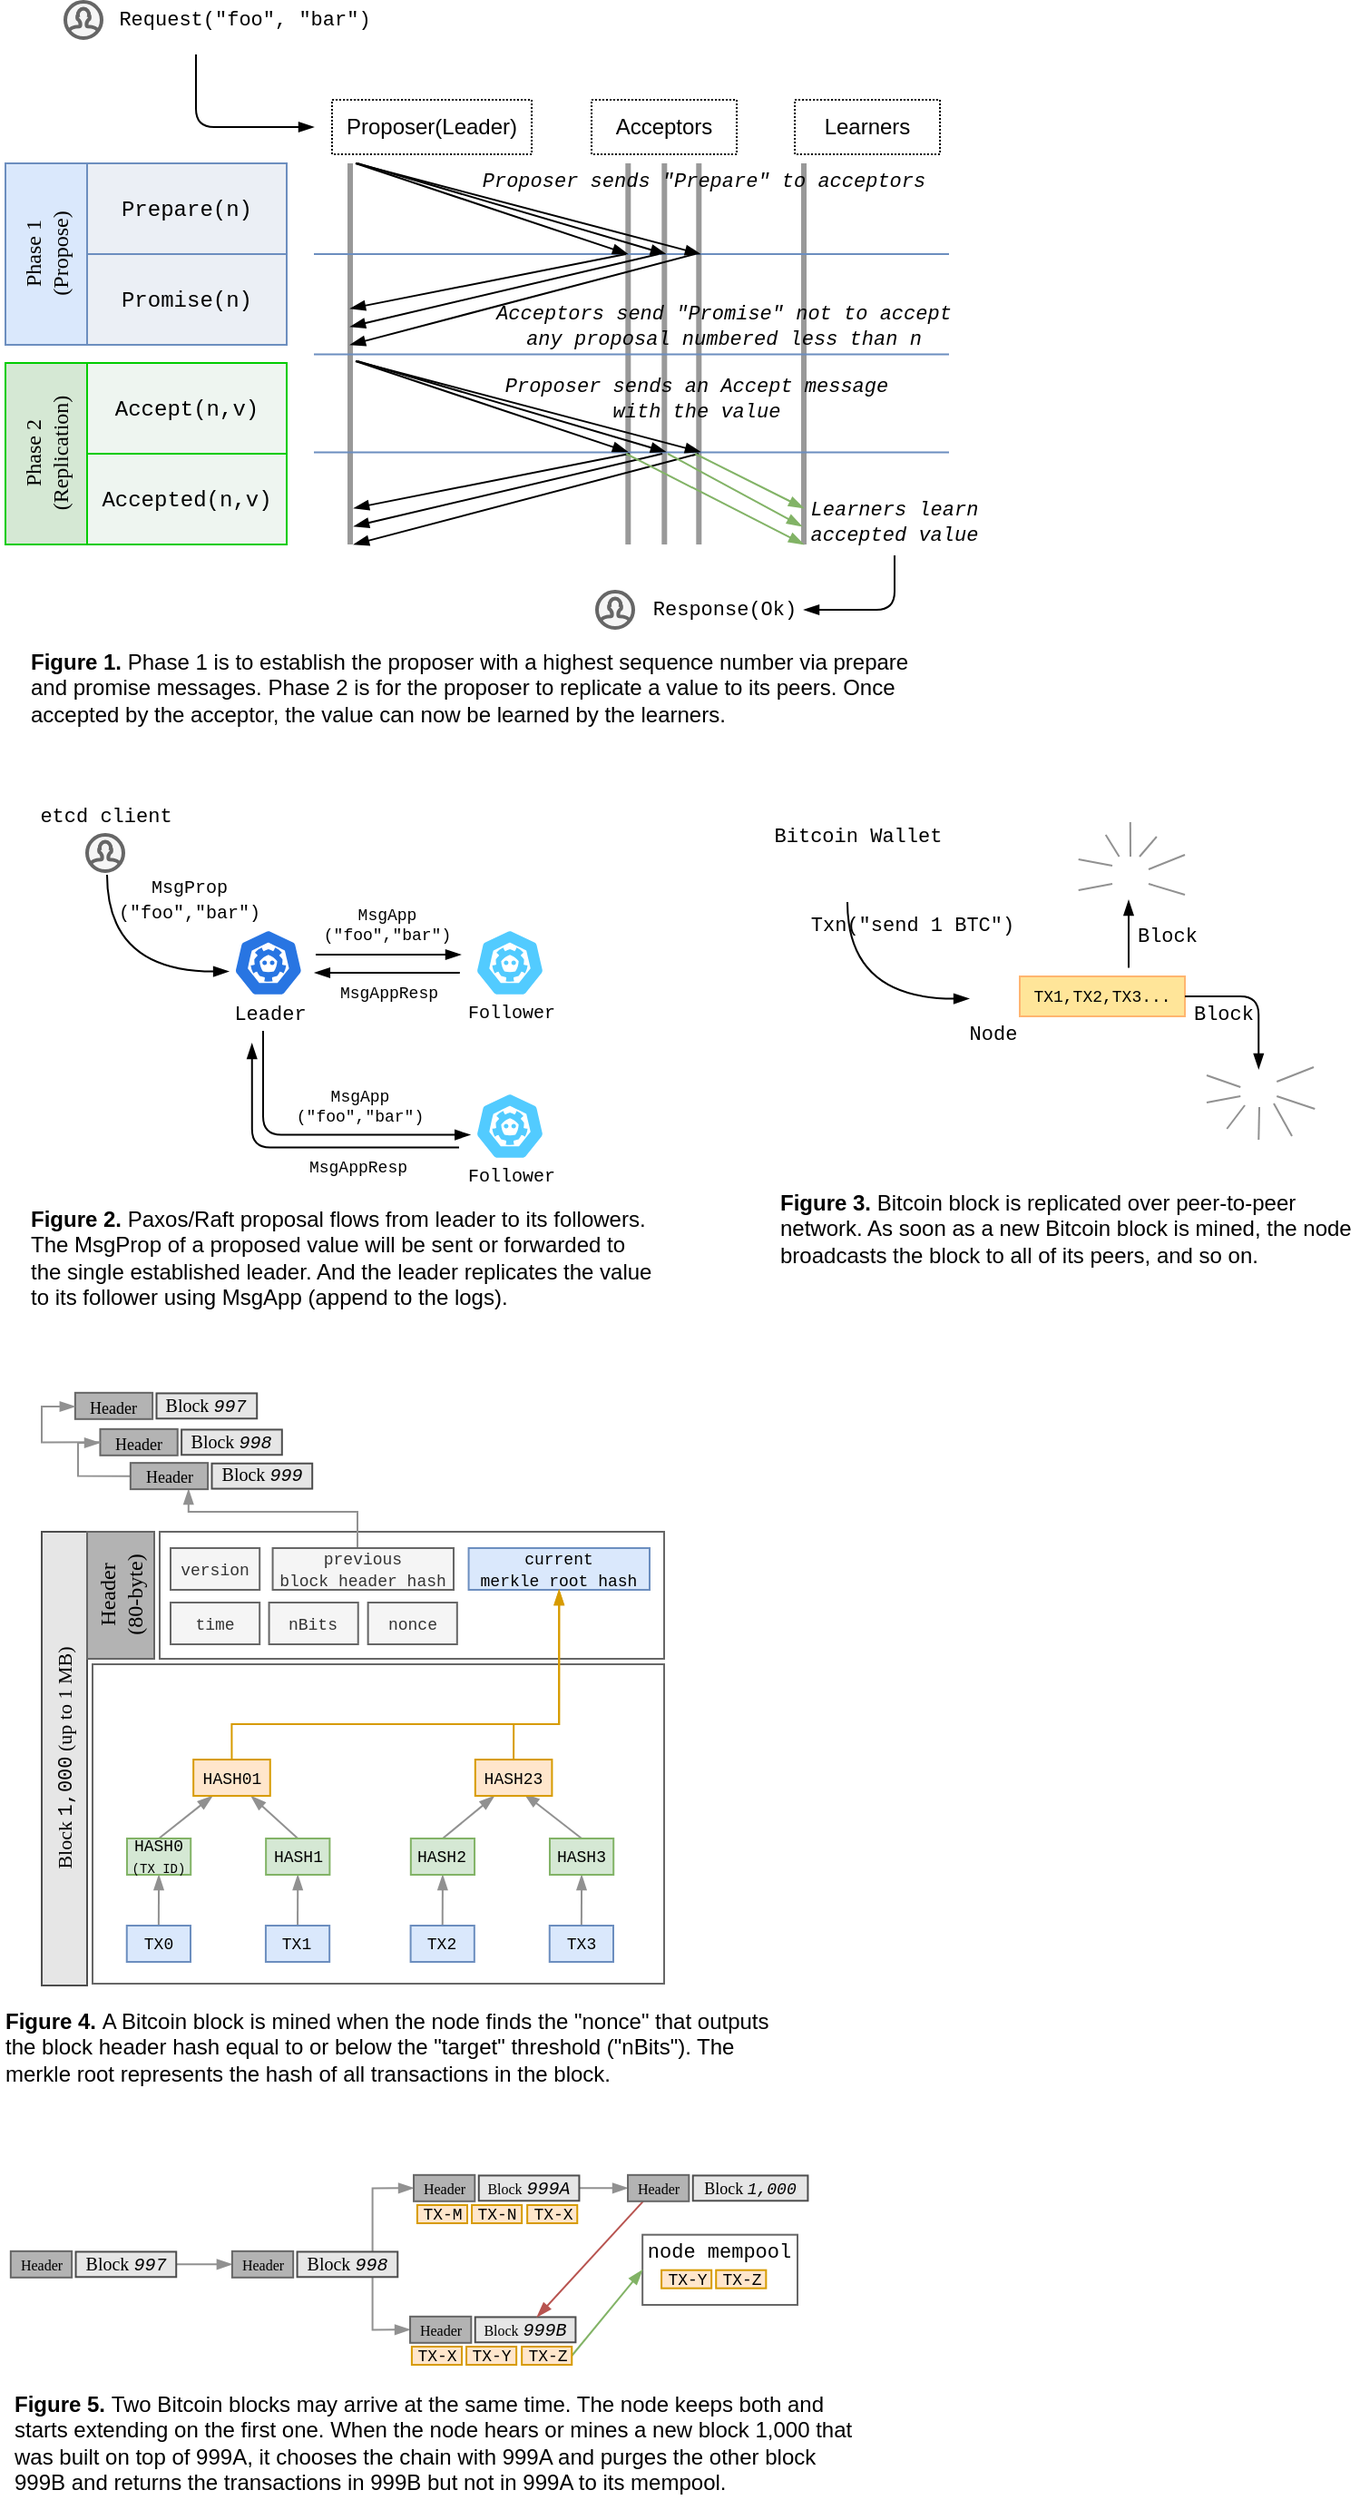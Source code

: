 <mxfile version="14.5.1" type="device"><diagram id="psGR2djD42gHpk8-288i" name="Page-1"><mxGraphModel dx="378" dy="290" grid="1" gridSize="10" guides="1" tooltips="1" connect="1" arrows="1" fold="1" page="1" pageScale="1" pageWidth="5000" pageHeight="3000" math="0" shadow="0"><root><mxCell id="0"/><mxCell id="1" parent="0"/><mxCell id="4AOd4W162DO9tvELTSLc-213" value="" style="rounded=0;whiteSpace=wrap;html=1;strokeColor=#666666;fontSize=9;fontColor=#333333;fillColor=none;" parent="1" vertex="1"><mxGeometry x="371.08" y="1261.34" width="85.42" height="38.66" as="geometry"/></mxCell><mxCell id="z5WveVn1qWIfcnKci4ZV-1" value="&lt;font face=&quot;Verdana&quot;&gt;Phase 1&lt;br&gt;(Propose)&lt;br&gt;&lt;/font&gt;" style="text;html=1;strokeColor=#6c8ebf;fillColor=#dae8fc;align=center;verticalAlign=middle;whiteSpace=wrap;rounded=0;direction=north;horizontal=0;" parent="1" vertex="1"><mxGeometry x="20" y="120" width="45" height="100" as="geometry"/></mxCell><mxCell id="z5WveVn1qWIfcnKci4ZV-2" value="&lt;font face=&quot;Courier New&quot;&gt;Prepare(n)&lt;/font&gt;" style="rounded=0;whiteSpace=wrap;html=1;strokeColor=#6c8ebf;fillColor=#EBEFF5;" parent="1" vertex="1"><mxGeometry x="65" y="120" width="110" height="50" as="geometry"/></mxCell><mxCell id="z5WveVn1qWIfcnKci4ZV-6" value="&lt;font face=&quot;Courier New&quot;&gt;Promise(n)&lt;/font&gt;" style="rounded=0;whiteSpace=wrap;html=1;strokeColor=#6c8ebf;fillColor=#EBEFF5;" parent="1" vertex="1"><mxGeometry x="65" y="170" width="110" height="50" as="geometry"/></mxCell><mxCell id="z5WveVn1qWIfcnKci4ZV-7" value="&lt;font face=&quot;Verdana&quot;&gt;Phase 2&lt;br&gt;(Replication)&lt;br&gt;&lt;/font&gt;" style="text;html=1;fillColor=#d5e8d4;align=center;verticalAlign=middle;whiteSpace=wrap;rounded=0;direction=north;horizontal=0;strokeColor=#00CC00;" parent="1" vertex="1"><mxGeometry x="20" y="230" width="45" height="100" as="geometry"/></mxCell><mxCell id="z5WveVn1qWIfcnKci4ZV-8" value="&lt;font face=&quot;Courier New&quot;&gt;Accept(n,v)&lt;/font&gt;" style="rounded=0;whiteSpace=wrap;html=1;fillColor=#EEF5F0;strokeColor=#00CC00;" parent="1" vertex="1"><mxGeometry x="65" y="230" width="110" height="50" as="geometry"/></mxCell><mxCell id="z5WveVn1qWIfcnKci4ZV-9" value="&lt;font face=&quot;Courier New&quot;&gt;Accepted(n,v)&lt;/font&gt;" style="rounded=0;whiteSpace=wrap;html=1;fillColor=#EEF5F0;strokeColor=#00CC00;" parent="1" vertex="1"><mxGeometry x="65" y="280" width="110" height="50" as="geometry"/></mxCell><mxCell id="z5WveVn1qWIfcnKci4ZV-10" value="Proposer(Leader)" style="rounded=0;whiteSpace=wrap;html=1;dashed=1;dashPattern=1 1;" parent="1" vertex="1"><mxGeometry x="200" y="85" width="110" height="30" as="geometry"/></mxCell><mxCell id="z5WveVn1qWIfcnKci4ZV-11" value="Acceptors" style="rounded=0;whiteSpace=wrap;html=1;dashed=1;dashPattern=1 1;" parent="1" vertex="1"><mxGeometry x="343" y="85" width="80" height="30" as="geometry"/></mxCell><mxCell id="z5WveVn1qWIfcnKci4ZV-12" value="Learners" style="rounded=0;whiteSpace=wrap;html=1;dashed=1;dashPattern=1 1;" parent="1" vertex="1"><mxGeometry x="455" y="85" width="80" height="30" as="geometry"/></mxCell><mxCell id="z5WveVn1qWIfcnKci4ZV-14" value="" style="html=1;verticalLabelPosition=bottom;align=center;labelBackgroundColor=#ffffff;verticalAlign=top;strokeWidth=2;shadow=0;dashed=0;shape=mxgraph.ios7.icons.user;dashPattern=1 1;fillColor=#f5f5f5;strokeColor=#666666;fontColor=#333333;" parent="1" vertex="1"><mxGeometry x="53" y="31" width="20" height="20" as="geometry"/></mxCell><mxCell id="z5WveVn1qWIfcnKci4ZV-15" value="Request(&quot;foo&quot;, &quot;bar&quot;)" style="text;html=1;strokeColor=none;fillColor=none;align=center;verticalAlign=middle;whiteSpace=wrap;rounded=0;dashed=1;dashPattern=1 1;fontFamily=Courier New;fontSize=11;" parent="1" vertex="1"><mxGeometry x="77" y="31" width="150" height="20" as="geometry"/></mxCell><mxCell id="z5WveVn1qWIfcnKci4ZV-16" value="" style="endArrow=none;html=1;fontFamily=Courier New;fontSize=11;endFill=0;strokeColor=#999999;strokeWidth=3;" parent="1" edge="1"><mxGeometry width="50" height="50" relative="1" as="geometry"><mxPoint x="210" y="120" as="sourcePoint"/><mxPoint x="210" y="330" as="targetPoint"/></mxGeometry></mxCell><mxCell id="z5WveVn1qWIfcnKci4ZV-18" value="" style="endArrow=blockThin;html=1;fontFamily=Courier New;fontSize=11;edgeStyle=orthogonalEdgeStyle;endFill=1;" parent="1" edge="1"><mxGeometry width="50" height="50" relative="1" as="geometry"><mxPoint x="125" y="60" as="sourcePoint"/><mxPoint x="190" y="100" as="targetPoint"/><Array as="points"><mxPoint x="125" y="100"/></Array></mxGeometry></mxCell><mxCell id="z5WveVn1qWIfcnKci4ZV-19" value="" style="endArrow=none;html=1;fontFamily=Courier New;fontSize=11;endFill=0;strokeColor=#999999;strokeWidth=3;" parent="1" edge="1"><mxGeometry width="50" height="50" relative="1" as="geometry"><mxPoint x="363.16" y="120" as="sourcePoint"/><mxPoint x="363.16" y="330" as="targetPoint"/></mxGeometry></mxCell><mxCell id="z5WveVn1qWIfcnKci4ZV-20" value="" style="endArrow=none;html=1;fontFamily=Courier New;fontSize=11;endFill=0;strokeColor=#999999;strokeWidth=3;" parent="1" edge="1"><mxGeometry width="50" height="50" relative="1" as="geometry"><mxPoint x="383.16" y="120" as="sourcePoint"/><mxPoint x="383.16" y="330" as="targetPoint"/></mxGeometry></mxCell><mxCell id="z5WveVn1qWIfcnKci4ZV-21" value="" style="endArrow=none;html=1;fontFamily=Courier New;fontSize=11;endFill=0;strokeColor=#999999;strokeWidth=3;" parent="1" edge="1"><mxGeometry width="50" height="50" relative="1" as="geometry"><mxPoint x="402.16" y="120" as="sourcePoint"/><mxPoint x="402.16" y="330" as="targetPoint"/></mxGeometry></mxCell><mxCell id="z5WveVn1qWIfcnKci4ZV-22" value="" style="endArrow=none;html=1;fontFamily=Courier New;fontSize=11;endFill=0;strokeColor=#999999;strokeWidth=3;" parent="1" edge="1"><mxGeometry width="50" height="50" relative="1" as="geometry"><mxPoint x="460.0" y="120.0" as="sourcePoint"/><mxPoint x="460.0" y="330" as="targetPoint"/></mxGeometry></mxCell><mxCell id="z5WveVn1qWIfcnKci4ZV-23" value="" style="endArrow=none;html=1;fontFamily=Courier New;fontSize=11;endFill=0;strokeColor=#6c8ebf;strokeWidth=1;fillColor=#dae8fc;" parent="1" edge="1"><mxGeometry width="50" height="50" relative="1" as="geometry"><mxPoint x="190" y="170.0" as="sourcePoint"/><mxPoint x="540" y="170" as="targetPoint"/></mxGeometry></mxCell><mxCell id="z5WveVn1qWIfcnKci4ZV-24" value="" style="endArrow=none;html=1;fontFamily=Courier New;fontSize=11;endFill=0;strokeColor=#6c8ebf;strokeWidth=1;fillColor=#dae8fc;" parent="1" edge="1"><mxGeometry width="50" height="50" relative="1" as="geometry"><mxPoint x="190" y="225.31" as="sourcePoint"/><mxPoint x="540" y="225.31" as="targetPoint"/></mxGeometry></mxCell><mxCell id="z5WveVn1qWIfcnKci4ZV-25" value="" style="endArrow=none;html=1;fontFamily=Courier New;fontSize=11;endFill=0;strokeColor=#6c8ebf;strokeWidth=1;fillColor=#dae8fc;" parent="1" edge="1"><mxGeometry width="50" height="50" relative="1" as="geometry"><mxPoint x="190" y="279.31" as="sourcePoint"/><mxPoint x="540" y="279.31" as="targetPoint"/></mxGeometry></mxCell><mxCell id="z5WveVn1qWIfcnKci4ZV-26" value="" style="endArrow=blockThin;html=1;fontFamily=Courier New;fontSize=11;endFill=1;" parent="1" edge="1"><mxGeometry width="50" height="50" relative="1" as="geometry"><mxPoint x="213.0" y="120.0" as="sourcePoint"/><mxPoint x="363" y="170" as="targetPoint"/></mxGeometry></mxCell><mxCell id="z5WveVn1qWIfcnKci4ZV-27" value="" style="endArrow=blockThin;html=1;fontFamily=Courier New;fontSize=11;endFill=1;" parent="1" edge="1"><mxGeometry width="50" height="50" relative="1" as="geometry"><mxPoint x="213" y="120.0" as="sourcePoint"/><mxPoint x="403" y="170" as="targetPoint"/></mxGeometry></mxCell><mxCell id="z5WveVn1qWIfcnKci4ZV-28" value="" style="endArrow=blockThin;html=1;fontFamily=Courier New;fontSize=11;endFill=1;" parent="1" edge="1"><mxGeometry width="50" height="50" relative="1" as="geometry"><mxPoint x="214" y="120.0" as="sourcePoint"/><mxPoint x="384" y="170" as="targetPoint"/></mxGeometry></mxCell><mxCell id="z5WveVn1qWIfcnKci4ZV-29" value="Proposer sends &quot;Prepare&quot; to acceptors" style="text;html=1;strokeColor=none;fillColor=none;align=center;verticalAlign=middle;whiteSpace=wrap;rounded=0;dashed=1;dashPattern=1 1;fontFamily=Courier New;fontSize=11;fontStyle=2" parent="1" vertex="1"><mxGeometry x="275" y="120" width="260" height="20" as="geometry"/></mxCell><mxCell id="z5WveVn1qWIfcnKci4ZV-30" value="" style="endArrow=blockThin;html=1;fontFamily=Courier New;fontSize=11;endFill=1;" parent="1" edge="1"><mxGeometry width="50" height="50" relative="1" as="geometry"><mxPoint x="362" y="170" as="sourcePoint"/><mxPoint x="210" y="200" as="targetPoint"/></mxGeometry></mxCell><mxCell id="z5WveVn1qWIfcnKci4ZV-31" value="" style="endArrow=blockThin;html=1;fontFamily=Courier New;fontSize=11;endFill=1;jumpSize=2;" parent="1" edge="1"><mxGeometry width="50" height="50" relative="1" as="geometry"><mxPoint x="380" y="170" as="sourcePoint"/><mxPoint x="210" y="210" as="targetPoint"/></mxGeometry></mxCell><mxCell id="z5WveVn1qWIfcnKci4ZV-32" value="" style="endArrow=blockThin;html=1;fontFamily=Courier New;fontSize=11;endFill=1;jumpSize=2;" parent="1" edge="1"><mxGeometry width="50" height="50" relative="1" as="geometry"><mxPoint x="400" y="170" as="sourcePoint"/><mxPoint x="210" y="220" as="targetPoint"/></mxGeometry></mxCell><mxCell id="z5WveVn1qWIfcnKci4ZV-33" value="Acceptors send &quot;Promise&quot; not to accept any proposal numbered less than n" style="text;html=1;strokeColor=none;fillColor=none;align=center;verticalAlign=middle;whiteSpace=wrap;rounded=0;dashed=1;dashPattern=1 1;fontFamily=Courier New;fontSize=11;fontStyle=2" parent="1" vertex="1"><mxGeometry x="286" y="200" width="260" height="20" as="geometry"/></mxCell><mxCell id="z5WveVn1qWIfcnKci4ZV-35" value="" style="endArrow=blockThin;html=1;fontFamily=Courier New;fontSize=11;endFill=1;" parent="1" edge="1"><mxGeometry width="50" height="50" relative="1" as="geometry"><mxPoint x="213.0" y="229.0" as="sourcePoint"/><mxPoint x="363" y="279" as="targetPoint"/></mxGeometry></mxCell><mxCell id="z5WveVn1qWIfcnKci4ZV-36" value="" style="endArrow=blockThin;html=1;fontFamily=Courier New;fontSize=11;endFill=1;" parent="1" edge="1"><mxGeometry width="50" height="50" relative="1" as="geometry"><mxPoint x="213" y="229.0" as="sourcePoint"/><mxPoint x="403" y="279" as="targetPoint"/></mxGeometry></mxCell><mxCell id="z5WveVn1qWIfcnKci4ZV-37" value="" style="endArrow=blockThin;html=1;fontFamily=Courier New;fontSize=11;endFill=1;" parent="1" edge="1"><mxGeometry width="50" height="50" relative="1" as="geometry"><mxPoint x="214" y="229.0" as="sourcePoint"/><mxPoint x="384" y="279" as="targetPoint"/></mxGeometry></mxCell><mxCell id="z5WveVn1qWIfcnKci4ZV-38" value="Proposer sends an Accept message&lt;br&gt;with the value" style="text;html=1;strokeColor=none;fillColor=none;align=center;verticalAlign=middle;whiteSpace=wrap;rounded=0;dashed=1;dashPattern=1 1;fontFamily=Courier New;fontSize=11;fontStyle=2" parent="1" vertex="1"><mxGeometry x="256" y="240" width="290" height="20" as="geometry"/></mxCell><mxCell id="z5WveVn1qWIfcnKci4ZV-39" value="" style="endArrow=blockThin;html=1;fontFamily=Courier New;fontSize=11;endFill=1;" parent="1" edge="1"><mxGeometry width="50" height="50" relative="1" as="geometry"><mxPoint x="364" y="280" as="sourcePoint"/><mxPoint x="212" y="310" as="targetPoint"/></mxGeometry></mxCell><mxCell id="z5WveVn1qWIfcnKci4ZV-40" value="" style="endArrow=blockThin;html=1;fontFamily=Courier New;fontSize=11;endFill=1;jumpSize=2;" parent="1" edge="1"><mxGeometry width="50" height="50" relative="1" as="geometry"><mxPoint x="382" y="280" as="sourcePoint"/><mxPoint x="212" y="320" as="targetPoint"/></mxGeometry></mxCell><mxCell id="z5WveVn1qWIfcnKci4ZV-41" value="" style="endArrow=blockThin;html=1;fontFamily=Courier New;fontSize=11;endFill=1;jumpSize=2;" parent="1" edge="1"><mxGeometry width="50" height="50" relative="1" as="geometry"><mxPoint x="402" y="280" as="sourcePoint"/><mxPoint x="212" y="330" as="targetPoint"/></mxGeometry></mxCell><mxCell id="z5WveVn1qWIfcnKci4ZV-42" value="" style="endArrow=blockThin;html=1;fontFamily=Courier New;fontSize=11;endFill=1;jumpSize=2;fillColor=#d5e8d4;strokeColor=#82b366;" parent="1" edge="1"><mxGeometry width="50" height="50" relative="1" as="geometry"><mxPoint x="400" y="280" as="sourcePoint"/><mxPoint x="460" y="310" as="targetPoint"/></mxGeometry></mxCell><mxCell id="z5WveVn1qWIfcnKci4ZV-43" value="" style="endArrow=blockThin;html=1;fontFamily=Courier New;fontSize=11;endFill=1;jumpSize=2;fillColor=#d5e8d4;strokeColor=#82b366;" parent="1" edge="1"><mxGeometry width="50" height="50" relative="1" as="geometry"><mxPoint x="385" y="280" as="sourcePoint"/><mxPoint x="459" y="320" as="targetPoint"/></mxGeometry></mxCell><mxCell id="z5WveVn1qWIfcnKci4ZV-44" value="" style="endArrow=blockThin;html=1;fontFamily=Courier New;fontSize=11;endFill=1;jumpSize=2;fillColor=#d5e8d4;strokeColor=#82b366;" parent="1" edge="1"><mxGeometry width="50" height="50" relative="1" as="geometry"><mxPoint x="362" y="280" as="sourcePoint"/><mxPoint x="460" y="330" as="targetPoint"/></mxGeometry></mxCell><mxCell id="z5WveVn1qWIfcnKci4ZV-45" value="Learners learn&lt;br&gt;accepted value" style="text;html=1;strokeColor=none;fillColor=none;align=center;verticalAlign=middle;whiteSpace=wrap;rounded=0;dashed=1;dashPattern=1 1;fontFamily=Courier New;fontSize=11;fontStyle=2" parent="1" vertex="1"><mxGeometry x="460" y="308" width="100" height="20" as="geometry"/></mxCell><mxCell id="z5WveVn1qWIfcnKci4ZV-46" value="" style="html=1;verticalLabelPosition=bottom;align=center;labelBackgroundColor=#ffffff;verticalAlign=top;strokeWidth=2;shadow=0;dashed=0;shape=mxgraph.ios7.icons.user;dashPattern=1 1;fillColor=#f5f5f5;strokeColor=#666666;fontColor=#333333;" parent="1" vertex="1"><mxGeometry x="346" y="356" width="20" height="20" as="geometry"/></mxCell><mxCell id="z5WveVn1qWIfcnKci4ZV-47" value="Response(Ok)" style="text;html=1;strokeColor=none;fillColor=none;align=center;verticalAlign=middle;whiteSpace=wrap;rounded=0;dashed=1;dashPattern=1 1;fontFamily=Courier New;fontSize=11;" parent="1" vertex="1"><mxGeometry x="373" y="356" width="87" height="20" as="geometry"/></mxCell><mxCell id="z5WveVn1qWIfcnKci4ZV-48" value="" style="endArrow=blockThin;html=1;fontFamily=Courier New;fontSize=11;edgeStyle=orthogonalEdgeStyle;endFill=1;entryX=1;entryY=0.5;entryDx=0;entryDy=0;" parent="1" target="z5WveVn1qWIfcnKci4ZV-47" edge="1"><mxGeometry width="50" height="50" relative="1" as="geometry"><mxPoint x="510" y="336" as="sourcePoint"/><mxPoint x="520" y="416" as="targetPoint"/><Array as="points"><mxPoint x="510" y="366"/></Array></mxGeometry></mxCell><mxCell id="r0TV75QbaxGtp3yA_atT-1" value="&lt;b&gt;Figure 1. &lt;/b&gt;Phase 1 is to establish the proposer with a highest sequence number via prepare and promise messages. Phase 2 is for the proposer to replicate a value to its peers. Once accepted by the acceptor, the value can now be learned by the learners." style="text;html=1;strokeColor=none;fillColor=none;align=left;verticalAlign=top;whiteSpace=wrap;rounded=0;" parent="1" vertex="1"><mxGeometry x="32" y="381" width="503" height="54" as="geometry"/></mxCell><mxCell id="4AOd4W162DO9tvELTSLc-5" value="&lt;b&gt;Figure 4. &lt;/b&gt;A Bitcoin block is mined when the node finds the &quot;nonce&quot; that outputs the block header hash equal to or below the &quot;target&quot; threshold (&quot;nBits&quot;). The merkle root represents the hash of all transactions in the block." style="text;html=1;strokeColor=none;fillColor=none;align=left;verticalAlign=top;whiteSpace=wrap;rounded=0;" parent="1" vertex="1"><mxGeometry x="17.51" y="1130" width="427.82" height="54" as="geometry"/></mxCell><mxCell id="4AOd4W162DO9tvELTSLc-7" value="&lt;font style=&quot;font-size: 11px&quot;&gt;&lt;font face=&quot;Verdana&quot;&gt;Block &lt;/font&gt;&lt;font style=&quot;font-size: 11px&quot; face=&quot;Courier New&quot;&gt;1,000&lt;/font&gt;&lt;font face=&quot;Verdana&quot;&gt; (up to 1 MB)&lt;/font&gt;&lt;br&gt;&lt;/font&gt;" style="text;html=1;align=center;verticalAlign=middle;whiteSpace=wrap;rounded=0;direction=north;horizontal=0;fillColor=#E6E6E6;strokeColor=#4D4D4D;" parent="1" vertex="1"><mxGeometry x="40" y="874" width="25" height="250" as="geometry"/></mxCell><mxCell id="4AOd4W162DO9tvELTSLc-8" value="" style="rounded=0;whiteSpace=wrap;html=1;strokeColor=#666666;fillColor=none;" parent="1" vertex="1"><mxGeometry x="105" y="874" width="278" height="70" as="geometry"/></mxCell><mxCell id="4AOd4W162DO9tvELTSLc-10" value="&lt;font face=&quot;Verdana&quot;&gt;Header&lt;br&gt;(80-byte)&lt;br&gt;&lt;/font&gt;" style="text;html=1;align=center;verticalAlign=middle;whiteSpace=wrap;rounded=0;direction=north;horizontal=0;fillColor=#B3B3B3;strokeColor=#666666;" parent="1" vertex="1"><mxGeometry x="65" y="874" width="37" height="70" as="geometry"/></mxCell><mxCell id="4AOd4W162DO9tvELTSLc-12" value="&lt;b&gt;Figure 2. &lt;/b&gt;Paxos/Raft proposal flows from leader to its followers. The MsgProp of a proposed value will be sent or forwarded to the single established leader. And the leader replicates the value to its follower using MsgApp (append to the logs)." style="text;html=1;strokeColor=none;fillColor=none;align=left;verticalAlign=top;whiteSpace=wrap;rounded=0;" parent="1" vertex="1"><mxGeometry x="32" y="688" width="347" height="72" as="geometry"/></mxCell><mxCell id="4AOd4W162DO9tvELTSLc-13" value="Leader" style="text;html=1;strokeColor=none;fillColor=none;align=center;verticalAlign=middle;whiteSpace=wrap;rounded=0;dashed=1;dashPattern=1 1;fontFamily=Courier New;fontSize=11;" parent="1" vertex="1"><mxGeometry x="135.82" y="579" width="60" height="20" as="geometry"/></mxCell><mxCell id="4AOd4W162DO9tvELTSLc-15" value="Follower" style="text;html=1;strokeColor=none;fillColor=none;align=center;verticalAlign=middle;whiteSpace=wrap;rounded=0;dashed=1;dashPattern=1 1;fontFamily=Courier New;fontSize=10;" parent="1" vertex="1"><mxGeometry x="269" y="578" width="60" height="20" as="geometry"/></mxCell><mxCell id="4AOd4W162DO9tvELTSLc-16" value="" style="html=1;dashed=0;whitespace=wrap;fillColor=#2875E2;strokeColor=#ffffff;points=[[0.005,0.63,0],[0.1,0.2,0],[0.9,0.2,0],[0.5,0,0],[0.995,0.63,0],[0.72,0.99,0],[0.5,1,0],[0.28,0.99,0]];shape=mxgraph.kubernetes.icon;prIcon=etcd" parent="1" vertex="1"><mxGeometry x="142.82" y="542" width="44.18" height="37" as="geometry"/></mxCell><mxCell id="4AOd4W162DO9tvELTSLc-17" value="" style="html=1;dashed=0;whitespace=wrap;strokeColor=#ffffff;points=[[0.005,0.63,0],[0.1,0.2,0],[0.9,0.2,0],[0.5,0,0],[0.995,0.63,0],[0.72,0.99,0],[0.5,1,0],[0.28,0.99,0]];shape=mxgraph.kubernetes.icon;prIcon=etcd;fillColor=#52CBFF;" parent="1" vertex="1"><mxGeometry x="275.91" y="542" width="44.18" height="37" as="geometry"/></mxCell><mxCell id="4AOd4W162DO9tvELTSLc-18" value="Follower" style="text;html=1;strokeColor=none;fillColor=none;align=center;verticalAlign=middle;whiteSpace=wrap;rounded=0;dashed=1;dashPattern=1 1;fontFamily=Courier New;fontSize=10;" parent="1" vertex="1"><mxGeometry x="269" y="668" width="60" height="20" as="geometry"/></mxCell><mxCell id="4AOd4W162DO9tvELTSLc-19" value="" style="html=1;dashed=0;whitespace=wrap;strokeColor=#ffffff;points=[[0.005,0.63,0],[0.1,0.2,0],[0.9,0.2,0],[0.5,0,0],[0.995,0.63,0],[0.72,0.99,0],[0.5,1,0],[0.28,0.99,0]];shape=mxgraph.kubernetes.icon;prIcon=etcd;fillColor=#52CBFF;" parent="1" vertex="1"><mxGeometry x="275.91" y="632" width="44.18" height="37" as="geometry"/></mxCell><mxCell id="4AOd4W162DO9tvELTSLc-20" value="" style="html=1;verticalLabelPosition=bottom;align=center;labelBackgroundColor=#ffffff;verticalAlign=top;strokeWidth=2;shadow=0;dashed=0;shape=mxgraph.ios7.icons.user;dashPattern=1 1;fillColor=#f5f5f5;strokeColor=#666666;fontColor=#333333;" parent="1" vertex="1"><mxGeometry x="65" y="490" width="20" height="20" as="geometry"/></mxCell><mxCell id="4AOd4W162DO9tvELTSLc-21" value="&lt;font style=&quot;font-size: 10px&quot;&gt;MsgProp&lt;br&gt;(&quot;foo&quot;,&quot;bar&quot;)&lt;/font&gt;" style="text;html=1;strokeColor=none;fillColor=none;align=center;verticalAlign=middle;whiteSpace=wrap;rounded=0;dashed=1;dashPattern=1 1;fontFamily=Courier New;fontSize=11;" parent="1" vertex="1"><mxGeometry x="80" y="516.04" width="83" height="20" as="geometry"/></mxCell><mxCell id="4AOd4W162DO9tvELTSLc-22" value="" style="endArrow=blockThin;html=1;fontFamily=Courier New;fontSize=11;endFill=1;jumpSize=2;edgeStyle=orthogonalEdgeStyle;curved=1;entryX=0.005;entryY=0.63;entryDx=0;entryDy=0;entryPerimeter=0;exitX=0.55;exitY=1.1;exitDx=0;exitDy=0;exitPerimeter=0;" parent="1" source="4AOd4W162DO9tvELTSLc-20" target="4AOd4W162DO9tvELTSLc-16" edge="1"><mxGeometry width="50" height="50" relative="1" as="geometry"><mxPoint x="70" y="540" as="sourcePoint"/><mxPoint x="73" y="550" as="targetPoint"/><Array as="points"><mxPoint x="76" y="565"/></Array></mxGeometry></mxCell><mxCell id="4AOd4W162DO9tvELTSLc-23" value="" style="endArrow=blockThin;html=1;fontFamily=Courier New;fontSize=11;endFill=1;jumpSize=2;" parent="1" edge="1"><mxGeometry width="50" height="50" relative="1" as="geometry"><mxPoint x="191" y="556" as="sourcePoint"/><mxPoint x="271" y="556" as="targetPoint"/></mxGeometry></mxCell><mxCell id="4AOd4W162DO9tvELTSLc-24" value="MsgApp&lt;br style=&quot;font-size: 9px;&quot;&gt;(&quot;foo&quot;,&quot;bar&quot;)" style="text;html=1;strokeColor=none;fillColor=none;align=center;verticalAlign=middle;whiteSpace=wrap;rounded=0;dashed=1;dashPattern=1 1;fontFamily=Courier New;fontSize=9;" parent="1" vertex="1"><mxGeometry x="181.91" y="530" width="97" height="20" as="geometry"/></mxCell><mxCell id="4AOd4W162DO9tvELTSLc-25" value="MsgApp&lt;br style=&quot;font-size: 9px&quot;&gt;(&quot;foo&quot;,&quot;bar&quot;)" style="text;html=1;strokeColor=none;fillColor=none;align=center;verticalAlign=middle;whiteSpace=wrap;rounded=0;dashed=1;dashPattern=1 1;fontFamily=Courier New;fontSize=9;" parent="1" vertex="1"><mxGeometry x="166.5" y="630" width="97" height="20" as="geometry"/></mxCell><mxCell id="4AOd4W162DO9tvELTSLc-26" value="" style="endArrow=blockThin;html=1;fontFamily=Courier New;fontSize=11;endFill=1;jumpSize=2;edgeStyle=orthogonalEdgeStyle;entryX=0.005;entryY=0.63;entryDx=0;entryDy=0;entryPerimeter=0;" parent="1" target="4AOd4W162DO9tvELTSLc-19" edge="1"><mxGeometry width="50" height="50" relative="1" as="geometry"><mxPoint x="162" y="598" as="sourcePoint"/><mxPoint x="242" y="598" as="targetPoint"/><Array as="points"><mxPoint x="162" y="655"/></Array></mxGeometry></mxCell><mxCell id="4AOd4W162DO9tvELTSLc-27" value="" style="endArrow=none;html=1;fontFamily=Courier New;fontSize=11;endFill=0;jumpSize=2;startArrow=blockThin;startFill=1;" parent="1" edge="1"><mxGeometry width="50" height="50" relative="1" as="geometry"><mxPoint x="190.41" y="566" as="sourcePoint"/><mxPoint x="270.41" y="566" as="targetPoint"/></mxGeometry></mxCell><mxCell id="4AOd4W162DO9tvELTSLc-28" value="MsgAppResp" style="text;html=1;strokeColor=none;fillColor=none;align=center;verticalAlign=middle;whiteSpace=wrap;rounded=0;dashed=1;dashPattern=1 1;fontFamily=Courier New;fontSize=9;" parent="1" vertex="1"><mxGeometry x="202.96" y="568" width="56.91" height="20" as="geometry"/></mxCell><mxCell id="4AOd4W162DO9tvELTSLc-29" value="" style="endArrow=none;html=1;fontFamily=Courier New;fontSize=11;endFill=0;jumpSize=2;edgeStyle=orthogonalEdgeStyle;entryX=0.005;entryY=0.63;entryDx=0;entryDy=0;entryPerimeter=0;startArrow=blockThin;startFill=1;" parent="1" edge="1"><mxGeometry width="50" height="50" relative="1" as="geometry"><mxPoint x="155.87" y="605" as="sourcePoint"/><mxPoint x="270.001" y="662.31" as="targetPoint"/><Array as="points"><mxPoint x="155.87" y="662"/></Array></mxGeometry></mxCell><mxCell id="4AOd4W162DO9tvELTSLc-30" value="MsgAppResp" style="text;html=1;strokeColor=none;fillColor=none;align=center;verticalAlign=middle;whiteSpace=wrap;rounded=0;dashed=1;dashPattern=1 1;fontFamily=Courier New;fontSize=9;" parent="1" vertex="1"><mxGeometry x="186.0" y="664" width="56.91" height="20" as="geometry"/></mxCell><mxCell id="4AOd4W162DO9tvELTSLc-31" value="&lt;b&gt;Figure 3. &lt;/b&gt;Bitcoin block is replicated over peer-to-peer network. As soon as a new Bitcoin block is mined, the node broadcasts the block to all of its peers, and so on." style="text;html=1;strokeColor=none;fillColor=none;align=left;verticalAlign=top;whiteSpace=wrap;rounded=0;" parent="1" vertex="1"><mxGeometry x="445" y="679" width="320" height="57" as="geometry"/></mxCell><mxCell id="4AOd4W162DO9tvELTSLc-32" value="Node" style="text;html=1;strokeColor=none;fillColor=none;align=center;verticalAlign=middle;whiteSpace=wrap;rounded=0;dashed=1;dashPattern=1 1;fontFamily=Courier New;fontSize=11;" parent="1" vertex="1"><mxGeometry x="547.09" y="590" width="35" height="20" as="geometry"/></mxCell><mxCell id="4AOd4W162DO9tvELTSLc-39" value="Txn(&quot;send 1 BTC&quot;)" style="text;html=1;strokeColor=none;fillColor=none;align=center;verticalAlign=middle;whiteSpace=wrap;rounded=0;dashed=1;dashPattern=1 1;fontFamily=Courier New;fontSize=11;" parent="1" vertex="1"><mxGeometry x="458" y="530" width="124.09" height="20" as="geometry"/></mxCell><mxCell id="4AOd4W162DO9tvELTSLc-40" value="" style="endArrow=blockThin;html=1;fontFamily=Courier New;fontSize=11;endFill=1;jumpSize=2;edgeStyle=orthogonalEdgeStyle;curved=1;entryX=0.005;entryY=0.63;entryDx=0;entryDy=0;entryPerimeter=0;exitX=0.55;exitY=1.1;exitDx=0;exitDy=0;exitPerimeter=0;" parent="1" edge="1"><mxGeometry width="50" height="50" relative="1" as="geometry"><mxPoint x="484" y="527" as="sourcePoint"/><mxPoint x="551.041" y="580.31" as="targetPoint"/><Array as="points"><mxPoint x="484" y="580"/></Array></mxGeometry></mxCell><mxCell id="4AOd4W162DO9tvELTSLc-50" value="" style="shape=image;verticalLabelPosition=bottom;labelBackgroundColor=#ffffff;verticalAlign=top;aspect=fixed;imageAspect=0;image=https://en.bitcoinwiki.org/upload/en/images/f/f0/Bitcoinwallet.png;" parent="1" vertex="1"><mxGeometry x="471.75" y="496" width="32" height="32" as="geometry"/></mxCell><mxCell id="4AOd4W162DO9tvELTSLc-52" value="etcd client" style="text;html=1;strokeColor=none;fillColor=none;align=center;verticalAlign=middle;whiteSpace=wrap;rounded=0;dashed=1;dashPattern=1 1;fontFamily=Courier New;fontSize=11;" parent="1" vertex="1"><mxGeometry x="32.5" y="470" width="85" height="20" as="geometry"/></mxCell><mxCell id="4AOd4W162DO9tvELTSLc-53" value="Bitcoin Wallet" style="text;html=1;strokeColor=none;fillColor=none;align=center;verticalAlign=middle;whiteSpace=wrap;rounded=0;dashed=1;dashPattern=1 1;fontFamily=Courier New;fontSize=11;" parent="1" vertex="1"><mxGeometry x="440" y="481" width="99.5" height="20" as="geometry"/></mxCell><mxCell id="4AOd4W162DO9tvELTSLc-54" value="" style="shape=image;verticalLabelPosition=bottom;labelBackgroundColor=#ffffff;verticalAlign=top;aspect=fixed;imageAspect=0;image=https://upload.wikimedia.org/wikipedia/commons/thumb/4/46/Bitcoin.svg/1200px-Bitcoin.svg.png;" parent="1" vertex="1"><mxGeometry x="554.59" y="570" width="20" height="20" as="geometry"/></mxCell><mxCell id="4AOd4W162DO9tvELTSLc-55" value="&lt;font face=&quot;Courier New&quot; style=&quot;font-size: 9px&quot;&gt;TX1,TX2,TX3...&lt;/font&gt;" style="rounded=0;whiteSpace=wrap;html=1;fillColor=#FFE599;strokeColor=#FFB570;fontSize=9;" parent="1" vertex="1"><mxGeometry x="579" y="568" width="91" height="22" as="geometry"/></mxCell><mxCell id="4AOd4W162DO9tvELTSLc-56" value="" style="shape=image;verticalLabelPosition=bottom;labelBackgroundColor=#ffffff;verticalAlign=top;aspect=fixed;imageAspect=0;image=https://upload.wikimedia.org/wikipedia/commons/thumb/4/46/Bitcoin.svg/1200px-Bitcoin.svg.png;" parent="1" vertex="1"><mxGeometry x="630" y="502" width="20" height="20" as="geometry"/></mxCell><mxCell id="4AOd4W162DO9tvELTSLc-57" value="" style="endArrow=blockThin;html=1;fontFamily=Courier New;fontSize=11;endFill=1;jumpSize=2;" parent="1" edge="1"><mxGeometry width="50" height="50" relative="1" as="geometry"><mxPoint x="639" y="563.31" as="sourcePoint"/><mxPoint x="639" y="526" as="targetPoint"/></mxGeometry></mxCell><mxCell id="4AOd4W162DO9tvELTSLc-58" value="Block" style="text;html=1;strokeColor=none;fillColor=none;align=center;verticalAlign=middle;whiteSpace=wrap;rounded=0;dashed=1;dashPattern=1 1;fontFamily=Courier New;fontSize=11;" parent="1" vertex="1"><mxGeometry x="640.91" y="536.04" width="39.09" height="20" as="geometry"/></mxCell><mxCell id="4AOd4W162DO9tvELTSLc-59" value="" style="shape=image;verticalLabelPosition=bottom;labelBackgroundColor=#ffffff;verticalAlign=top;aspect=fixed;imageAspect=0;image=https://upload.wikimedia.org/wikipedia/commons/thumb/4/46/Bitcoin.svg/1200px-Bitcoin.svg.png;" parent="1" vertex="1"><mxGeometry x="635" y="472" width="10" height="10" as="geometry"/></mxCell><mxCell id="4AOd4W162DO9tvELTSLc-61" value="" style="shape=image;verticalLabelPosition=bottom;labelBackgroundColor=#ffffff;verticalAlign=top;aspect=fixed;imageAspect=0;image=https://upload.wikimedia.org/wikipedia/commons/thumb/4/46/Bitcoin.svg/1200px-Bitcoin.svg.png;" parent="1" vertex="1"><mxGeometry x="654.45" y="481" width="10" height="10" as="geometry"/></mxCell><mxCell id="4AOd4W162DO9tvELTSLc-62" value="" style="shape=image;verticalLabelPosition=bottom;labelBackgroundColor=#ffffff;verticalAlign=top;aspect=fixed;imageAspect=0;image=https://upload.wikimedia.org/wikipedia/commons/thumb/4/46/Bitcoin.svg/1200px-Bitcoin.svg.png;" parent="1" vertex="1"><mxGeometry x="671" y="494" width="10" height="10" as="geometry"/></mxCell><mxCell id="4AOd4W162DO9tvELTSLc-63" value="" style="shape=image;verticalLabelPosition=bottom;labelBackgroundColor=#ffffff;verticalAlign=top;aspect=fixed;imageAspect=0;image=https://upload.wikimedia.org/wikipedia/commons/thumb/4/46/Bitcoin.svg/1200px-Bitcoin.svg.png;" parent="1" vertex="1"><mxGeometry x="670" y="518" width="10" height="10" as="geometry"/></mxCell><mxCell id="4AOd4W162DO9tvELTSLc-64" value="" style="shape=image;verticalLabelPosition=bottom;labelBackgroundColor=#ffffff;verticalAlign=top;aspect=fixed;imageAspect=0;image=https://upload.wikimedia.org/wikipedia/commons/thumb/4/46/Bitcoin.svg/1200px-Bitcoin.svg.png;" parent="1" vertex="1"><mxGeometry x="616.36" y="480" width="10" height="10" as="geometry"/></mxCell><mxCell id="4AOd4W162DO9tvELTSLc-65" value="" style="shape=image;verticalLabelPosition=bottom;labelBackgroundColor=#ffffff;verticalAlign=top;aspect=fixed;imageAspect=0;image=https://upload.wikimedia.org/wikipedia/commons/thumb/4/46/Bitcoin.svg/1200px-Bitcoin.svg.png;" parent="1" vertex="1"><mxGeometry x="601.36" y="496" width="10" height="10" as="geometry"/></mxCell><mxCell id="4AOd4W162DO9tvELTSLc-66" value="" style="shape=image;verticalLabelPosition=bottom;labelBackgroundColor=#ffffff;verticalAlign=top;aspect=fixed;imageAspect=0;image=https://upload.wikimedia.org/wikipedia/commons/thumb/4/46/Bitcoin.svg/1200px-Bitcoin.svg.png;" parent="1" vertex="1"><mxGeometry x="601.36" y="518" width="10" height="10" as="geometry"/></mxCell><mxCell id="4AOd4W162DO9tvELTSLc-67" value="" style="endArrow=none;html=1;fontFamily=Courier New;fontSize=11;endFill=0;jumpSize=2;strokeColor=#919191;exitX=0.5;exitY=0;exitDx=0;exitDy=0;" parent="1" source="4AOd4W162DO9tvELTSLc-56" edge="1"><mxGeometry width="50" height="50" relative="1" as="geometry"><mxPoint x="639.91" y="499.0" as="sourcePoint"/><mxPoint x="639.91" y="483" as="targetPoint"/></mxGeometry></mxCell><mxCell id="4AOd4W162DO9tvELTSLc-68" value="" style="endArrow=none;html=1;fontFamily=Courier New;fontSize=11;endFill=0;jumpSize=2;strokeColor=#919191;" parent="1" edge="1"><mxGeometry width="50" height="50" relative="1" as="geometry"><mxPoint x="650" y="509" as="sourcePoint"/><mxPoint x="670" y="501" as="targetPoint"/></mxGeometry></mxCell><mxCell id="4AOd4W162DO9tvELTSLc-71" value="" style="endArrow=none;html=1;fontFamily=Courier New;fontSize=11;endFill=0;jumpSize=2;strokeColor=#919191;entryX=1;entryY=0.75;entryDx=0;entryDy=0;exitX=0;exitY=0.25;exitDx=0;exitDy=0;" parent="1" source="4AOd4W162DO9tvELTSLc-56" target="4AOd4W162DO9tvELTSLc-65" edge="1"><mxGeometry width="50" height="50" relative="1" as="geometry"><mxPoint x="660" y="519.0" as="sourcePoint"/><mxPoint x="680" y="511" as="targetPoint"/></mxGeometry></mxCell><mxCell id="4AOd4W162DO9tvELTSLc-72" value="" style="endArrow=none;html=1;fontFamily=Courier New;fontSize=11;endFill=0;jumpSize=2;strokeColor=#919191;exitX=1;exitY=0.75;exitDx=0;exitDy=0;entryX=0;entryY=0.5;entryDx=0;entryDy=0;" parent="1" source="4AOd4W162DO9tvELTSLc-56" target="4AOd4W162DO9tvELTSLc-63" edge="1"><mxGeometry width="50" height="50" relative="1" as="geometry"><mxPoint x="660" y="519.0" as="sourcePoint"/><mxPoint x="680" y="511" as="targetPoint"/></mxGeometry></mxCell><mxCell id="4AOd4W162DO9tvELTSLc-73" value="" style="endArrow=none;html=1;fontFamily=Courier New;fontSize=11;endFill=0;jumpSize=2;strokeColor=#919191;exitX=0;exitY=0.75;exitDx=0;exitDy=0;entryX=1;entryY=0.25;entryDx=0;entryDy=0;" parent="1" source="4AOd4W162DO9tvELTSLc-56" target="4AOd4W162DO9tvELTSLc-66" edge="1"><mxGeometry width="50" height="50" relative="1" as="geometry"><mxPoint x="660" y="527" as="sourcePoint"/><mxPoint x="680" y="533.0" as="targetPoint"/></mxGeometry></mxCell><mxCell id="4AOd4W162DO9tvELTSLc-75" value="" style="endArrow=none;html=1;fontFamily=Courier New;fontSize=11;endFill=0;jumpSize=2;strokeColor=#919191;exitX=0.75;exitY=0;exitDx=0;exitDy=0;entryX=0;entryY=1;entryDx=0;entryDy=0;" parent="1" source="4AOd4W162DO9tvELTSLc-56" target="4AOd4W162DO9tvELTSLc-61" edge="1"><mxGeometry width="50" height="50" relative="1" as="geometry"><mxPoint x="660" y="519.0" as="sourcePoint"/><mxPoint x="680" y="511" as="targetPoint"/></mxGeometry></mxCell><mxCell id="4AOd4W162DO9tvELTSLc-76" value="" style="endArrow=none;html=1;fontFamily=Courier New;fontSize=11;endFill=0;jumpSize=2;strokeColor=#919191;entryX=1;entryY=1;entryDx=0;entryDy=0;" parent="1" source="4AOd4W162DO9tvELTSLc-56" target="4AOd4W162DO9tvELTSLc-64" edge="1"><mxGeometry width="50" height="50" relative="1" as="geometry"><mxPoint x="655" y="512" as="sourcePoint"/><mxPoint x="665.45" y="500" as="targetPoint"/></mxGeometry></mxCell><mxCell id="4AOd4W162DO9tvELTSLc-77" value="" style="shape=image;verticalLabelPosition=bottom;labelBackgroundColor=#ffffff;verticalAlign=top;aspect=fixed;imageAspect=0;image=https://upload.wikimedia.org/wikipedia/commons/thumb/4/46/Bitcoin.svg/1200px-Bitcoin.svg.png;" parent="1" vertex="1"><mxGeometry x="700.64" y="619" width="20" height="20" as="geometry"/></mxCell><mxCell id="4AOd4W162DO9tvELTSLc-78" value="" style="shape=image;verticalLabelPosition=bottom;labelBackgroundColor=#ffffff;verticalAlign=top;aspect=fixed;imageAspect=0;image=https://upload.wikimedia.org/wikipedia/commons/thumb/4/46/Bitcoin.svg/1200px-Bitcoin.svg.png;" parent="1" vertex="1"><mxGeometry x="705.64" y="658" width="10" height="10" as="geometry"/></mxCell><mxCell id="4AOd4W162DO9tvELTSLc-79" value="" style="shape=image;verticalLabelPosition=bottom;labelBackgroundColor=#ffffff;verticalAlign=top;aspect=fixed;imageAspect=0;image=https://upload.wikimedia.org/wikipedia/commons/thumb/4/46/Bitcoin.svg/1200px-Bitcoin.svg.png;" parent="1" vertex="1"><mxGeometry x="726.09" y="656" width="10" height="10" as="geometry"/></mxCell><mxCell id="4AOd4W162DO9tvELTSLc-80" value="" style="shape=image;verticalLabelPosition=bottom;labelBackgroundColor=#ffffff;verticalAlign=top;aspect=fixed;imageAspect=0;image=https://upload.wikimedia.org/wikipedia/commons/thumb/4/46/Bitcoin.svg/1200px-Bitcoin.svg.png;" parent="1" vertex="1"><mxGeometry x="740.64" y="611" width="10" height="10" as="geometry"/></mxCell><mxCell id="4AOd4W162DO9tvELTSLc-81" value="" style="shape=image;verticalLabelPosition=bottom;labelBackgroundColor=#ffffff;verticalAlign=top;aspect=fixed;imageAspect=0;image=https://upload.wikimedia.org/wikipedia/commons/thumb/4/46/Bitcoin.svg/1200px-Bitcoin.svg.png;" parent="1" vertex="1"><mxGeometry x="741.64" y="636" width="10" height="10" as="geometry"/></mxCell><mxCell id="4AOd4W162DO9tvELTSLc-82" value="" style="shape=image;verticalLabelPosition=bottom;labelBackgroundColor=#ffffff;verticalAlign=top;aspect=fixed;imageAspect=0;image=https://upload.wikimedia.org/wikipedia/commons/thumb/4/46/Bitcoin.svg/1200px-Bitcoin.svg.png;" parent="1" vertex="1"><mxGeometry x="685.64" y="652" width="10" height="10" as="geometry"/></mxCell><mxCell id="4AOd4W162DO9tvELTSLc-83" value="" style="shape=image;verticalLabelPosition=bottom;labelBackgroundColor=#ffffff;verticalAlign=top;aspect=fixed;imageAspect=0;image=https://upload.wikimedia.org/wikipedia/commons/thumb/4/46/Bitcoin.svg/1200px-Bitcoin.svg.png;" parent="1" vertex="1"><mxGeometry x="672" y="615" width="10" height="10" as="geometry"/></mxCell><mxCell id="4AOd4W162DO9tvELTSLc-84" value="" style="shape=image;verticalLabelPosition=bottom;labelBackgroundColor=#ffffff;verticalAlign=top;aspect=fixed;imageAspect=0;image=https://upload.wikimedia.org/wikipedia/commons/thumb/4/46/Bitcoin.svg/1200px-Bitcoin.svg.png;" parent="1" vertex="1"><mxGeometry x="672" y="635" width="10" height="10" as="geometry"/></mxCell><mxCell id="4AOd4W162DO9tvELTSLc-85" value="" style="endArrow=none;html=1;fontFamily=Courier New;fontSize=11;endFill=0;jumpSize=2;strokeColor=#919191;entryX=0.5;entryY=0;entryDx=0;entryDy=0;" parent="1" target="4AOd4W162DO9tvELTSLc-78" edge="1"><mxGeometry width="50" height="50" relative="1" as="geometry"><mxPoint x="711" y="640" as="sourcePoint"/><mxPoint x="710.55" y="600.0" as="targetPoint"/></mxGeometry></mxCell><mxCell id="4AOd4W162DO9tvELTSLc-86" value="" style="endArrow=none;html=1;fontFamily=Courier New;fontSize=11;endFill=0;jumpSize=2;strokeColor=#919191;" parent="1" edge="1"><mxGeometry width="50" height="50" relative="1" as="geometry"><mxPoint x="720.64" y="626.0" as="sourcePoint"/><mxPoint x="741" y="618" as="targetPoint"/></mxGeometry></mxCell><mxCell id="4AOd4W162DO9tvELTSLc-87" value="" style="endArrow=none;html=1;fontFamily=Courier New;fontSize=11;endFill=0;jumpSize=2;strokeColor=#919191;entryX=1;entryY=0.75;entryDx=0;entryDy=0;exitX=0;exitY=0.5;exitDx=0;exitDy=0;" parent="1" source="4AOd4W162DO9tvELTSLc-77" target="4AOd4W162DO9tvELTSLc-83" edge="1"><mxGeometry width="50" height="50" relative="1" as="geometry"><mxPoint x="730.64" y="636.0" as="sourcePoint"/><mxPoint x="750.64" y="628" as="targetPoint"/></mxGeometry></mxCell><mxCell id="4AOd4W162DO9tvELTSLc-88" value="" style="endArrow=none;html=1;fontFamily=Courier New;fontSize=11;endFill=0;jumpSize=2;strokeColor=#919191;exitX=1;exitY=0.75;exitDx=0;exitDy=0;entryX=0;entryY=0.5;entryDx=0;entryDy=0;" parent="1" source="4AOd4W162DO9tvELTSLc-77" target="4AOd4W162DO9tvELTSLc-81" edge="1"><mxGeometry width="50" height="50" relative="1" as="geometry"><mxPoint x="730.64" y="636.0" as="sourcePoint"/><mxPoint x="750.64" y="628" as="targetPoint"/></mxGeometry></mxCell><mxCell id="4AOd4W162DO9tvELTSLc-89" value="" style="endArrow=none;html=1;fontFamily=Courier New;fontSize=11;endFill=0;jumpSize=2;strokeColor=#919191;exitX=0;exitY=0.75;exitDx=0;exitDy=0;entryX=1;entryY=0.25;entryDx=0;entryDy=0;" parent="1" source="4AOd4W162DO9tvELTSLc-77" target="4AOd4W162DO9tvELTSLc-84" edge="1"><mxGeometry width="50" height="50" relative="1" as="geometry"><mxPoint x="730.64" y="644" as="sourcePoint"/><mxPoint x="750.64" y="650.0" as="targetPoint"/></mxGeometry></mxCell><mxCell id="4AOd4W162DO9tvELTSLc-90" value="" style="endArrow=none;html=1;fontFamily=Courier New;fontSize=11;endFill=0;jumpSize=2;strokeColor=#919191;" parent="1" edge="1"><mxGeometry width="50" height="50" relative="1" as="geometry"><mxPoint x="719" y="638" as="sourcePoint"/><mxPoint x="729" y="656" as="targetPoint"/></mxGeometry></mxCell><mxCell id="4AOd4W162DO9tvELTSLc-91" value="" style="endArrow=none;html=1;fontFamily=Courier New;fontSize=11;endFill=0;jumpSize=2;strokeColor=#919191;entryX=0.75;entryY=0;entryDx=0;entryDy=0;" parent="1" source="4AOd4W162DO9tvELTSLc-77" target="4AOd4W162DO9tvELTSLc-82" edge="1"><mxGeometry width="50" height="50" relative="1" as="geometry"><mxPoint x="725.64" y="629" as="sourcePoint"/><mxPoint x="736.09" y="617" as="targetPoint"/></mxGeometry></mxCell><mxCell id="4AOd4W162DO9tvELTSLc-95" value="" style="endArrow=blockThin;html=1;fontFamily=Courier New;fontSize=11;endFill=1;jumpSize=2;entryX=0.5;entryY=0;entryDx=0;entryDy=0;exitX=1;exitY=0.5;exitDx=0;exitDy=0;edgeStyle=orthogonalEdgeStyle;" parent="1" source="4AOd4W162DO9tvELTSLc-55" target="4AOd4W162DO9tvELTSLc-77" edge="1"><mxGeometry width="50" height="50" relative="1" as="geometry"><mxPoint x="690.14" y="607.66" as="sourcePoint"/><mxPoint x="690.14" y="570.35" as="targetPoint"/></mxGeometry></mxCell><mxCell id="4AOd4W162DO9tvELTSLc-96" value="Block" style="text;html=1;strokeColor=none;fillColor=none;align=center;verticalAlign=middle;whiteSpace=wrap;rounded=0;dashed=1;dashPattern=1 1;fontFamily=Courier New;fontSize=11;" parent="1" vertex="1"><mxGeometry x="672.09" y="579" width="39.09" height="20" as="geometry"/></mxCell><mxCell id="4AOd4W162DO9tvELTSLc-98" value="&lt;font face=&quot;Courier New&quot; style=&quot;font-size: 9px&quot;&gt;version&lt;/font&gt;" style="rounded=0;whiteSpace=wrap;html=1;fillColor=#f5f5f5;strokeColor=#666666;fontSize=9;fontColor=#333333;" parent="1" vertex="1"><mxGeometry x="111" y="883" width="49.09" height="23" as="geometry"/></mxCell><mxCell id="4AOd4W162DO9tvELTSLc-115" style="edgeStyle=orthogonalEdgeStyle;rounded=0;orthogonalLoop=1;jettySize=auto;html=1;exitX=0.5;exitY=0;exitDx=0;exitDy=0;entryX=0.75;entryY=1;entryDx=0;entryDy=0;startArrow=none;startFill=0;endArrow=blockThin;endFill=1;strokeColor=#919191;fontFamily=Courier New;fontSize=10;" parent="1" source="4AOd4W162DO9tvELTSLc-99" target="4AOd4W162DO9tvELTSLc-114" edge="1"><mxGeometry relative="1" as="geometry"><Array as="points"><mxPoint x="214" y="863"/><mxPoint x="121" y="863"/></Array></mxGeometry></mxCell><mxCell id="4AOd4W162DO9tvELTSLc-99" value="&lt;font face=&quot;Courier New&quot; style=&quot;font-size: 9px&quot;&gt;previous&lt;br&gt;block header hash&lt;/font&gt;" style="rounded=0;whiteSpace=wrap;html=1;fillColor=#f5f5f5;strokeColor=#666666;fontSize=9;fontColor=#333333;" parent="1" vertex="1"><mxGeometry x="167.28" y="883" width="99.72" height="23" as="geometry"/></mxCell><mxCell id="4AOd4W162DO9tvELTSLc-100" value="&lt;font face=&quot;Courier New&quot;&gt;current&lt;br&gt;merkle root hash&lt;/font&gt;" style="rounded=0;whiteSpace=wrap;html=1;fillColor=#dae8fc;strokeColor=#6c8ebf;fontSize=9;" parent="1" vertex="1"><mxGeometry x="275.28" y="883" width="99.72" height="23" as="geometry"/></mxCell><mxCell id="4AOd4W162DO9tvELTSLc-101" value="&lt;font face=&quot;Courier New&quot; style=&quot;font-size: 9px&quot;&gt;time&lt;/font&gt;" style="rounded=0;whiteSpace=wrap;html=1;fillColor=#f5f5f5;strokeColor=#666666;fontSize=9;fontColor=#333333;" parent="1" vertex="1"><mxGeometry x="111" y="913" width="49.09" height="23" as="geometry"/></mxCell><mxCell id="4AOd4W162DO9tvELTSLc-102" value="&lt;font face=&quot;Courier New&quot; style=&quot;font-size: 9px&quot;&gt;nBits&lt;/font&gt;" style="rounded=0;whiteSpace=wrap;html=1;fillColor=#f5f5f5;strokeColor=#666666;fontSize=9;fontColor=#333333;" parent="1" vertex="1"><mxGeometry x="165.28" y="913" width="49.09" height="23" as="geometry"/></mxCell><mxCell id="4AOd4W162DO9tvELTSLc-103" value="&lt;font face=&quot;Courier New&quot; style=&quot;font-size: 9px&quot;&gt;nonce&lt;/font&gt;" style="rounded=0;whiteSpace=wrap;html=1;fillColor=#f5f5f5;strokeColor=#666666;fontSize=9;fontColor=#333333;" parent="1" vertex="1"><mxGeometry x="219.82" y="913" width="49.09" height="23" as="geometry"/></mxCell><mxCell id="4AOd4W162DO9tvELTSLc-108" value="&lt;font face=&quot;Verdana&quot; style=&quot;font-size: 10px&quot;&gt;Block &lt;/font&gt;&lt;i style=&quot;font-size: 10px&quot;&gt;&lt;font face=&quot;Courier New&quot; style=&quot;font-size: 10px&quot;&gt;997&lt;/font&gt;&lt;/i&gt;" style="text;html=1;align=center;verticalAlign=middle;whiteSpace=wrap;rounded=0;direction=north;horizontal=0;fillColor=#E6E6E6;strokeColor=#4D4D4D;rotation=90;fontSize=10;" parent="1" vertex="1"><mxGeometry x="123.97" y="777" width="13.92" height="55.35" as="geometry"/></mxCell><mxCell id="4AOd4W162DO9tvELTSLc-109" value="&lt;font face=&quot;Verdana&quot;&gt;&lt;font style=&quot;font-size: 9px&quot;&gt;Header&lt;/font&gt;&lt;br style=&quot;font-size: 10px&quot;&gt;&lt;/font&gt;" style="text;html=1;align=center;verticalAlign=middle;whiteSpace=wrap;rounded=0;direction=north;horizontal=0;fillColor=#B3B3B3;strokeColor=#666666;rotation=90;fontSize=10;" parent="1" vertex="1"><mxGeometry x="72.5" y="783.35" width="14.49" height="42.63" as="geometry"/></mxCell><mxCell id="4AOd4W162DO9tvELTSLc-111" value="&lt;font face=&quot;Verdana&quot; style=&quot;font-size: 10px&quot;&gt;Block &lt;/font&gt;&lt;i style=&quot;font-size: 10px&quot;&gt;&lt;font face=&quot;Courier New&quot; style=&quot;font-size: 10px&quot;&gt;998&lt;br&gt;&lt;/font&gt;&lt;/i&gt;" style="text;html=1;align=center;verticalAlign=middle;whiteSpace=wrap;rounded=0;direction=north;horizontal=0;fillColor=#E6E6E6;strokeColor=#4D4D4D;rotation=90;fontSize=10;" parent="1" vertex="1"><mxGeometry x="137.77" y="797" width="13.92" height="55.35" as="geometry"/></mxCell><mxCell id="4AOd4W162DO9tvELTSLc-112" value="&lt;font face=&quot;Verdana&quot;&gt;&lt;font style=&quot;font-size: 9px&quot;&gt;Header&lt;/font&gt;&lt;br style=&quot;font-size: 10px&quot;&gt;&lt;/font&gt;" style="text;html=1;align=center;verticalAlign=middle;whiteSpace=wrap;rounded=0;direction=north;horizontal=0;fillColor=#B3B3B3;strokeColor=#666666;rotation=90;fontSize=10;" parent="1" vertex="1"><mxGeometry x="86.3" y="803.35" width="14.49" height="42.63" as="geometry"/></mxCell><mxCell id="4AOd4W162DO9tvELTSLc-116" style="edgeStyle=orthogonalEdgeStyle;rounded=0;orthogonalLoop=1;jettySize=auto;html=1;exitX=0;exitY=0.5;exitDx=0;exitDy=0;startArrow=none;startFill=0;endArrow=blockThin;endFill=1;strokeColor=#919191;fontFamily=Courier New;fontSize=10;" parent="1" source="4AOd4W162DO9tvELTSLc-114" edge="1"><mxGeometry relative="1" as="geometry"><mxPoint x="72" y="825" as="targetPoint"/><Array as="points"><mxPoint x="60" y="843"/><mxPoint x="60" y="825"/></Array></mxGeometry></mxCell><mxCell id="4AOd4W162DO9tvELTSLc-113" value="&lt;font face=&quot;Verdana&quot; style=&quot;font-size: 10px&quot;&gt;Block &lt;/font&gt;&lt;i style=&quot;font-size: 10px&quot;&gt;&lt;font face=&quot;Courier New&quot; style=&quot;font-size: 10px&quot;&gt;999&lt;br&gt;&lt;/font&gt;&lt;/i&gt;" style="text;html=1;align=center;verticalAlign=middle;whiteSpace=wrap;rounded=0;direction=north;horizontal=0;fillColor=#E6E6E6;strokeColor=#4D4D4D;rotation=90;fontSize=10;" parent="1" vertex="1"><mxGeometry x="154.46" y="815.65" width="13.92" height="55.35" as="geometry"/></mxCell><mxCell id="4AOd4W162DO9tvELTSLc-114" value="&lt;font face=&quot;Verdana&quot;&gt;&lt;font style=&quot;font-size: 9px&quot;&gt;Header&lt;/font&gt;&lt;br style=&quot;font-size: 10px&quot;&gt;&lt;/font&gt;" style="text;html=1;align=center;verticalAlign=middle;whiteSpace=wrap;rounded=0;direction=north;horizontal=0;fillColor=#B3B3B3;strokeColor=#666666;rotation=90;fontSize=10;" parent="1" vertex="1"><mxGeometry x="102.99" y="822" width="14.49" height="42.63" as="geometry"/></mxCell><mxCell id="4AOd4W162DO9tvELTSLc-117" style="edgeStyle=orthogonalEdgeStyle;rounded=0;orthogonalLoop=1;jettySize=auto;html=1;exitX=0;exitY=0.5;exitDx=0;exitDy=0;startArrow=none;startFill=0;endArrow=blockThin;endFill=1;strokeColor=#919191;fontFamily=Courier New;fontSize=10;entryX=0;entryY=0.5;entryDx=0;entryDy=0;" parent="1" source="4AOd4W162DO9tvELTSLc-112" target="4AOd4W162DO9tvELTSLc-109" edge="1"><mxGeometry relative="1" as="geometry"><mxPoint x="98.92" y="853.315" as="sourcePoint"/><mxPoint x="82" y="835" as="targetPoint"/><Array as="points"><mxPoint x="40" y="825"/><mxPoint x="40" y="805"/><mxPoint x="58" y="805"/></Array></mxGeometry></mxCell><mxCell id="4AOd4W162DO9tvELTSLc-118" value="" style="rounded=0;whiteSpace=wrap;html=1;strokeColor=#666666;fillColor=none;" parent="1" vertex="1"><mxGeometry x="68" y="947" width="315" height="176" as="geometry"/></mxCell><mxCell id="4AOd4W162DO9tvELTSLc-128" style="rounded=0;orthogonalLoop=1;jettySize=auto;html=1;exitX=0.5;exitY=0;exitDx=0;exitDy=0;entryX=0.5;entryY=1;entryDx=0;entryDy=0;startArrow=none;startFill=0;endArrow=blockThin;endFill=1;strokeColor=#919191;fontFamily=Courier New;fontSize=10;" parent="1" source="4AOd4W162DO9tvELTSLc-119" target="4AOd4W162DO9tvELTSLc-124" edge="1"><mxGeometry relative="1" as="geometry"/></mxCell><mxCell id="4AOd4W162DO9tvELTSLc-119" value="&lt;font face=&quot;Courier New&quot; style=&quot;font-size: 9px&quot;&gt;TX0&lt;/font&gt;" style="rounded=0;whiteSpace=wrap;html=1;fontSize=9;fillColor=#dae8fc;strokeColor=#6c8ebf;" parent="1" vertex="1"><mxGeometry x="86.88" y="1091" width="35.12" height="20" as="geometry"/></mxCell><mxCell id="4AOd4W162DO9tvELTSLc-129" style="rounded=0;orthogonalLoop=1;jettySize=auto;html=1;exitX=0.5;exitY=0;exitDx=0;exitDy=0;entryX=0.5;entryY=1;entryDx=0;entryDy=0;startArrow=none;startFill=0;endArrow=blockThin;endFill=1;strokeColor=#919191;fontFamily=Courier New;fontSize=10;" parent="1" source="4AOd4W162DO9tvELTSLc-120" target="4AOd4W162DO9tvELTSLc-125" edge="1"><mxGeometry relative="1" as="geometry"/></mxCell><mxCell id="4AOd4W162DO9tvELTSLc-120" value="&lt;font face=&quot;Courier New&quot; style=&quot;font-size: 9px&quot;&gt;TX1&lt;/font&gt;" style="rounded=0;whiteSpace=wrap;html=1;fontSize=9;fillColor=#dae8fc;strokeColor=#6c8ebf;" parent="1" vertex="1"><mxGeometry x="163.46" y="1091" width="35.12" height="20" as="geometry"/></mxCell><mxCell id="4AOd4W162DO9tvELTSLc-130" style="edgeStyle=none;rounded=0;orthogonalLoop=1;jettySize=auto;html=1;exitX=0.5;exitY=0;exitDx=0;exitDy=0;entryX=0.5;entryY=1;entryDx=0;entryDy=0;startArrow=none;startFill=0;endArrow=blockThin;endFill=1;strokeColor=#919191;fontFamily=Courier New;fontSize=10;" parent="1" source="4AOd4W162DO9tvELTSLc-121" target="4AOd4W162DO9tvELTSLc-126" edge="1"><mxGeometry relative="1" as="geometry"/></mxCell><mxCell id="4AOd4W162DO9tvELTSLc-121" value="&lt;font face=&quot;Courier New&quot; style=&quot;font-size: 9px&quot;&gt;TX2&lt;/font&gt;" style="rounded=0;whiteSpace=wrap;html=1;fontSize=9;fillColor=#dae8fc;strokeColor=#6c8ebf;" parent="1" vertex="1"><mxGeometry x="243.3" y="1091" width="35.12" height="20" as="geometry"/></mxCell><mxCell id="4AOd4W162DO9tvELTSLc-131" style="edgeStyle=none;rounded=0;orthogonalLoop=1;jettySize=auto;html=1;exitX=0.5;exitY=0;exitDx=0;exitDy=0;entryX=0.5;entryY=1;entryDx=0;entryDy=0;startArrow=none;startFill=0;endArrow=blockThin;endFill=1;strokeColor=#919191;fontFamily=Courier New;fontSize=10;" parent="1" source="4AOd4W162DO9tvELTSLc-122" target="4AOd4W162DO9tvELTSLc-127" edge="1"><mxGeometry relative="1" as="geometry"/></mxCell><mxCell id="4AOd4W162DO9tvELTSLc-122" value="&lt;font face=&quot;Courier New&quot; style=&quot;font-size: 9px&quot;&gt;TX3&lt;/font&gt;" style="rounded=0;whiteSpace=wrap;html=1;fontSize=9;fillColor=#dae8fc;strokeColor=#6c8ebf;" parent="1" vertex="1"><mxGeometry x="319.88" y="1091" width="35.12" height="20" as="geometry"/></mxCell><mxCell id="4AOd4W162DO9tvELTSLc-135" style="edgeStyle=none;rounded=0;orthogonalLoop=1;jettySize=auto;html=1;exitX=0.5;exitY=0;exitDx=0;exitDy=0;entryX=0.25;entryY=1;entryDx=0;entryDy=0;startArrow=none;startFill=0;endArrow=blockThin;endFill=1;strokeColor=#919191;fontFamily=Courier New;fontSize=10;" parent="1" source="4AOd4W162DO9tvELTSLc-124" target="4AOd4W162DO9tvELTSLc-132" edge="1"><mxGeometry relative="1" as="geometry"/></mxCell><mxCell id="4AOd4W162DO9tvELTSLc-124" value="&lt;font face=&quot;Courier New&quot;&gt;HASH0&lt;br&gt;&lt;font style=&quot;font-size: 7px&quot;&gt;(TX ID)&lt;/font&gt;&lt;br&gt;&lt;/font&gt;" style="rounded=0;whiteSpace=wrap;html=1;strokeColor=#82b366;fontSize=9;fillColor=#d5e8d4;spacing=2;" parent="1" vertex="1"><mxGeometry x="86.99" y="1043" width="35.12" height="20" as="geometry"/></mxCell><mxCell id="4AOd4W162DO9tvELTSLc-136" style="edgeStyle=none;rounded=0;orthogonalLoop=1;jettySize=auto;html=1;exitX=0.5;exitY=0;exitDx=0;exitDy=0;entryX=0.75;entryY=1;entryDx=0;entryDy=0;startArrow=none;startFill=0;endArrow=blockThin;endFill=1;strokeColor=#919191;fontFamily=Courier New;fontSize=10;" parent="1" source="4AOd4W162DO9tvELTSLc-125" target="4AOd4W162DO9tvELTSLc-132" edge="1"><mxGeometry relative="1" as="geometry"/></mxCell><mxCell id="4AOd4W162DO9tvELTSLc-125" value="&lt;font face=&quot;Courier New&quot; style=&quot;font-size: 9px&quot;&gt;HASH1&lt;/font&gt;" style="rounded=0;whiteSpace=wrap;html=1;strokeColor=#82b366;fontSize=9;fillColor=#d5e8d4;" parent="1" vertex="1"><mxGeometry x="163.57" y="1043" width="35.12" height="20" as="geometry"/></mxCell><mxCell id="4AOd4W162DO9tvELTSLc-137" style="edgeStyle=none;rounded=0;orthogonalLoop=1;jettySize=auto;html=1;exitX=0.5;exitY=0;exitDx=0;exitDy=0;entryX=0.25;entryY=1;entryDx=0;entryDy=0;startArrow=none;startFill=0;endArrow=blockThin;endFill=1;strokeColor=#919191;fontFamily=Courier New;fontSize=10;" parent="1" source="4AOd4W162DO9tvELTSLc-126" target="4AOd4W162DO9tvELTSLc-134" edge="1"><mxGeometry relative="1" as="geometry"/></mxCell><mxCell id="4AOd4W162DO9tvELTSLc-126" value="&lt;font face=&quot;Courier New&quot; style=&quot;font-size: 9px&quot;&gt;HASH2&lt;/font&gt;" style="rounded=0;whiteSpace=wrap;html=1;strokeColor=#82b366;fontSize=9;fillColor=#d5e8d4;" parent="1" vertex="1"><mxGeometry x="243.41" y="1043" width="35.12" height="20" as="geometry"/></mxCell><mxCell id="4AOd4W162DO9tvELTSLc-138" style="edgeStyle=none;rounded=0;orthogonalLoop=1;jettySize=auto;html=1;exitX=0.5;exitY=0;exitDx=0;exitDy=0;entryX=0.639;entryY=0.942;entryDx=0;entryDy=0;entryPerimeter=0;startArrow=none;startFill=0;endArrow=blockThin;endFill=1;strokeColor=#919191;fontFamily=Courier New;fontSize=10;" parent="1" source="4AOd4W162DO9tvELTSLc-127" target="4AOd4W162DO9tvELTSLc-134" edge="1"><mxGeometry relative="1" as="geometry"/></mxCell><mxCell id="4AOd4W162DO9tvELTSLc-127" value="&lt;font face=&quot;Courier New&quot; style=&quot;font-size: 9px&quot;&gt;HASH3&lt;/font&gt;" style="rounded=0;whiteSpace=wrap;html=1;strokeColor=#82b366;fontSize=9;fillColor=#d5e8d4;" parent="1" vertex="1"><mxGeometry x="319.99" y="1043" width="35.12" height="20" as="geometry"/></mxCell><mxCell id="4AOd4W162DO9tvELTSLc-139" style="edgeStyle=orthogonalEdgeStyle;rounded=0;orthogonalLoop=1;jettySize=auto;html=1;exitX=0.5;exitY=0;exitDx=0;exitDy=0;entryX=0.5;entryY=1;entryDx=0;entryDy=0;startArrow=none;startFill=0;endArrow=blockThin;endFill=1;strokeColor=#d79b00;fontFamily=Courier New;fontSize=10;fillColor=#ffe6cc;" parent="1" source="4AOd4W162DO9tvELTSLc-132" target="4AOd4W162DO9tvELTSLc-100" edge="1"><mxGeometry relative="1" as="geometry"><Array as="points"><mxPoint x="145" y="980"/><mxPoint x="325" y="980"/></Array></mxGeometry></mxCell><mxCell id="4AOd4W162DO9tvELTSLc-132" value="&lt;font face=&quot;Courier New&quot; style=&quot;font-size: 9px&quot;&gt;HASH01&lt;/font&gt;" style="rounded=0;whiteSpace=wrap;html=1;strokeColor=#d79b00;fontSize=9;fillColor=#ffe6cc;" parent="1" vertex="1"><mxGeometry x="123.59" y="999.53" width="42.29" height="20" as="geometry"/></mxCell><mxCell id="4AOd4W162DO9tvELTSLc-133" style="edgeStyle=none;rounded=0;orthogonalLoop=1;jettySize=auto;html=1;exitX=0.5;exitY=0;exitDx=0;exitDy=0;startArrow=none;startFill=0;endArrow=blockThin;endFill=1;strokeColor=#919191;fontFamily=Courier New;fontSize=10;" parent="1" source="4AOd4W162DO9tvELTSLc-132" target="4AOd4W162DO9tvELTSLc-132" edge="1"><mxGeometry relative="1" as="geometry"/></mxCell><mxCell id="4AOd4W162DO9tvELTSLc-141" style="edgeStyle=orthogonalEdgeStyle;rounded=0;orthogonalLoop=1;jettySize=auto;html=1;exitX=0.5;exitY=0;exitDx=0;exitDy=0;entryX=0.5;entryY=1;entryDx=0;entryDy=0;startArrow=none;startFill=0;endArrow=blockThin;endFill=1;strokeColor=#d79b00;fontFamily=Courier New;fontSize=10;fillColor=#ffe6cc;" parent="1" source="4AOd4W162DO9tvELTSLc-134" target="4AOd4W162DO9tvELTSLc-100" edge="1"><mxGeometry relative="1" as="geometry"><Array as="points"><mxPoint x="300" y="980"/><mxPoint x="325" y="980"/></Array></mxGeometry></mxCell><mxCell id="4AOd4W162DO9tvELTSLc-134" value="&lt;font face=&quot;Courier New&quot; style=&quot;font-size: 9px&quot;&gt;HASH23&lt;/font&gt;" style="rounded=0;whiteSpace=wrap;html=1;strokeColor=#d79b00;fontSize=9;fillColor=#ffe6cc;" parent="1" vertex="1"><mxGeometry x="278.91" y="999.53" width="42.29" height="20" as="geometry"/></mxCell><mxCell id="4AOd4W162DO9tvELTSLc-142" value="&lt;b&gt;Figure 5. &lt;/b&gt;Two Bitcoin blocks may arrive at the same time. The node keeps both and starts extending on the first one. When the node hears or mines a new block 1,000 that was built on top of 999A, it chooses the chain with 999A and purges the other block 999B and returns the transactions in 999B but not in 999A to its mempool." style="text;html=1;strokeColor=none;fillColor=none;align=left;verticalAlign=top;whiteSpace=wrap;rounded=0;" parent="1" vertex="1"><mxGeometry x="23.03" y="1341.35" width="463.93" height="60" as="geometry"/></mxCell><mxCell id="4AOd4W162DO9tvELTSLc-188" style="edgeStyle=orthogonalEdgeStyle;rounded=0;orthogonalLoop=1;jettySize=auto;html=1;exitX=1;exitY=0.5;exitDx=0;exitDy=0;entryX=0;entryY=0.5;entryDx=0;entryDy=0;startArrow=none;startFill=0;endArrow=blockThin;endFill=1;strokeColor=#919191;fontFamily=Courier New;fontSize=8;" parent="1" source="4AOd4W162DO9tvELTSLc-153" target="4AOd4W162DO9tvELTSLc-185" edge="1"><mxGeometry relative="1" as="geometry"/></mxCell><mxCell id="4AOd4W162DO9tvELTSLc-153" value="&lt;font face=&quot;Verdana&quot; style=&quot;font-size: 10px&quot;&gt;Block &lt;/font&gt;&lt;i style=&quot;font-size: 10px&quot;&gt;&lt;font face=&quot;Courier New&quot; style=&quot;font-size: 10px&quot;&gt;997&lt;/font&gt;&lt;/i&gt;" style="text;html=1;align=center;verticalAlign=middle;whiteSpace=wrap;rounded=0;direction=north;horizontal=0;fillColor=#E6E6E6;strokeColor=#4D4D4D;rotation=90;fontSize=10;" parent="1" vertex="1"><mxGeometry x="79.48" y="1250" width="13.92" height="55.35" as="geometry"/></mxCell><mxCell id="4AOd4W162DO9tvELTSLc-154" value="&lt;font face=&quot;Verdana&quot; style=&quot;font-size: 8px;&quot;&gt;&lt;font style=&quot;font-size: 8px;&quot;&gt;Header&lt;/font&gt;&lt;br style=&quot;font-size: 8px;&quot;&gt;&lt;/font&gt;" style="text;html=1;align=center;verticalAlign=middle;whiteSpace=wrap;rounded=0;direction=north;horizontal=0;fillColor=#B3B3B3;strokeColor=#666666;rotation=90;fontSize=8;" parent="1" vertex="1"><mxGeometry x="32.5" y="1260.84" width="14.49" height="33.65" as="geometry"/></mxCell><mxCell id="4AOd4W162DO9tvELTSLc-209" style="edgeStyle=orthogonalEdgeStyle;rounded=0;orthogonalLoop=1;jettySize=auto;html=1;exitX=0.75;exitY=0;exitDx=0;exitDy=0;entryX=0;entryY=0.5;entryDx=0;entryDy=0;startArrow=none;startFill=0;endArrow=blockThin;endFill=1;strokeColor=#919191;fontFamily=Courier New;fontSize=8;" parent="1" source="4AOd4W162DO9tvELTSLc-184" target="4AOd4W162DO9tvELTSLc-196" edge="1"><mxGeometry relative="1" as="geometry"/></mxCell><mxCell id="4AOd4W162DO9tvELTSLc-210" style="edgeStyle=orthogonalEdgeStyle;rounded=0;orthogonalLoop=1;jettySize=auto;html=1;exitX=0.75;exitY=1;exitDx=0;exitDy=0;entryX=0;entryY=0.5;entryDx=0;entryDy=0;startArrow=none;startFill=0;endArrow=blockThin;endFill=1;strokeColor=#919191;fontFamily=Courier New;fontSize=8;" parent="1" source="4AOd4W162DO9tvELTSLc-184" target="4AOd4W162DO9tvELTSLc-198" edge="1"><mxGeometry relative="1" as="geometry"><Array as="points"><mxPoint x="222" y="1314"/></Array></mxGeometry></mxCell><mxCell id="4AOd4W162DO9tvELTSLc-184" value="&lt;font face=&quot;Verdana&quot; style=&quot;font-size: 10px&quot;&gt;Block &lt;/font&gt;&lt;i style=&quot;font-size: 10px&quot;&gt;&lt;font face=&quot;Courier New&quot; style=&quot;font-size: 10px&quot;&gt;998&lt;/font&gt;&lt;/i&gt;" style="text;html=1;align=center;verticalAlign=middle;whiteSpace=wrap;rounded=0;direction=north;horizontal=0;fillColor=#E6E6E6;strokeColor=#4D4D4D;rotation=90;fontSize=10;" parent="1" vertex="1"><mxGeometry x="201.5" y="1250" width="13.92" height="55.35" as="geometry"/></mxCell><mxCell id="4AOd4W162DO9tvELTSLc-185" value="&lt;font face=&quot;Verdana&quot; style=&quot;font-size: 8px;&quot;&gt;&lt;font style=&quot;font-size: 8px;&quot;&gt;Header&lt;/font&gt;&lt;br style=&quot;font-size: 8px;&quot;&gt;&lt;/font&gt;" style="text;html=1;align=center;verticalAlign=middle;whiteSpace=wrap;rounded=0;direction=north;horizontal=0;fillColor=#B3B3B3;strokeColor=#666666;rotation=90;fontSize=8;" parent="1" vertex="1"><mxGeometry x="154.52" y="1260.84" width="14.49" height="33.65" as="geometry"/></mxCell><mxCell id="4AOd4W162DO9tvELTSLc-208" style="edgeStyle=orthogonalEdgeStyle;rounded=0;orthogonalLoop=1;jettySize=auto;html=1;exitX=1;exitY=0.5;exitDx=0;exitDy=0;entryX=0;entryY=0.5;entryDx=0;entryDy=0;startArrow=none;startFill=0;endArrow=blockThin;endFill=1;strokeColor=#919191;fontFamily=Courier New;fontSize=8;" parent="1" source="4AOd4W162DO9tvELTSLc-195" target="4AOd4W162DO9tvELTSLc-207" edge="1"><mxGeometry relative="1" as="geometry"/></mxCell><mxCell id="4AOd4W162DO9tvELTSLc-195" value="&lt;font face=&quot;Verdana&quot; style=&quot;font-size: 8px&quot;&gt;Block&lt;/font&gt;&lt;font face=&quot;Verdana&quot; style=&quot;font-size: 10px&quot;&gt; &lt;/font&gt;&lt;i style=&quot;font-size: 10px&quot;&gt;&lt;font face=&quot;Courier New&quot; style=&quot;font-size: 10px&quot;&gt;999A&lt;/font&gt;&lt;/i&gt;" style="text;html=1;align=center;verticalAlign=middle;whiteSpace=wrap;rounded=0;direction=north;horizontal=0;fillColor=#E6E6E6;strokeColor=#4D4D4D;rotation=90;fontSize=10;" parent="1" vertex="1"><mxGeometry x="301.58" y="1208" width="13.92" height="55.35" as="geometry"/></mxCell><mxCell id="4AOd4W162DO9tvELTSLc-196" value="&lt;font face=&quot;Verdana&quot; style=&quot;font-size: 8px;&quot;&gt;&lt;font style=&quot;font-size: 8px;&quot;&gt;Header&lt;/font&gt;&lt;br style=&quot;font-size: 8px;&quot;&gt;&lt;/font&gt;" style="text;html=1;align=center;verticalAlign=middle;whiteSpace=wrap;rounded=0;direction=north;horizontal=0;fillColor=#B3B3B3;strokeColor=#666666;rotation=90;fontSize=8;" parent="1" vertex="1"><mxGeometry x="254.6" y="1218.84" width="14.49" height="33.65" as="geometry"/></mxCell><mxCell id="4AOd4W162DO9tvELTSLc-197" value="&lt;font face=&quot;Verdana&quot; style=&quot;font-size: 8px&quot;&gt;Block&lt;/font&gt;&lt;font face=&quot;Verdana&quot; style=&quot;font-size: 10px&quot;&gt; &lt;/font&gt;&lt;i style=&quot;font-size: 10px&quot;&gt;&lt;font face=&quot;Courier New&quot; style=&quot;font-size: 10px&quot;&gt;999B&lt;/font&gt;&lt;/i&gt;" style="text;html=1;align=center;verticalAlign=middle;whiteSpace=wrap;rounded=0;direction=north;horizontal=0;fillColor=#E6E6E6;strokeColor=#4D4D4D;rotation=90;fontSize=10;" parent="1" vertex="1"><mxGeometry x="299.58" y="1286" width="13.92" height="55.35" as="geometry"/></mxCell><mxCell id="4AOd4W162DO9tvELTSLc-198" value="&lt;font face=&quot;Verdana&quot; style=&quot;font-size: 8px;&quot;&gt;&lt;font style=&quot;font-size: 8px;&quot;&gt;Header&lt;/font&gt;&lt;br style=&quot;font-size: 8px;&quot;&gt;&lt;/font&gt;" style="text;html=1;align=center;verticalAlign=middle;whiteSpace=wrap;rounded=0;direction=north;horizontal=0;fillColor=#B3B3B3;strokeColor=#666666;rotation=90;fontSize=8;" parent="1" vertex="1"><mxGeometry x="252.6" y="1296.84" width="14.49" height="33.65" as="geometry"/></mxCell><mxCell id="4AOd4W162DO9tvELTSLc-200" value="&lt;font face=&quot;Courier New&quot; style=&quot;font-size: 9px&quot;&gt;TX-M&lt;/font&gt;" style="rounded=0;whiteSpace=wrap;html=1;strokeColor=#d79b00;fontSize=9;fillColor=#ffe6cc;" parent="1" vertex="1"><mxGeometry x="246.95" y="1245" width="27.55" height="10" as="geometry"/></mxCell><mxCell id="4AOd4W162DO9tvELTSLc-201" value="&lt;font face=&quot;Courier New&quot; style=&quot;font-size: 9px&quot;&gt;TX-N&lt;/font&gt;" style="rounded=0;whiteSpace=wrap;html=1;strokeColor=#d79b00;fontSize=9;fillColor=#ffe6cc;" parent="1" vertex="1"><mxGeometry x="277.03" y="1245" width="27.55" height="10" as="geometry"/></mxCell><mxCell id="4AOd4W162DO9tvELTSLc-202" value="&lt;font face=&quot;Courier New&quot; style=&quot;font-size: 9px&quot;&gt;TX-X&lt;/font&gt;" style="rounded=0;whiteSpace=wrap;html=1;strokeColor=#d79b00;fontSize=9;fillColor=#ffe6cc;" parent="1" vertex="1"><mxGeometry x="307.58" y="1245" width="27.55" height="10" as="geometry"/></mxCell><mxCell id="4AOd4W162DO9tvELTSLc-203" value="&lt;font face=&quot;Courier New&quot; style=&quot;font-size: 9px&quot;&gt;TX-X&lt;/font&gt;" style="rounded=0;whiteSpace=wrap;html=1;strokeColor=#d79b00;fontSize=9;fillColor=#ffe6cc;" parent="1" vertex="1"><mxGeometry x="243.95" y="1323" width="27.55" height="10" as="geometry"/></mxCell><mxCell id="4AOd4W162DO9tvELTSLc-204" value="&lt;font face=&quot;Courier New&quot; style=&quot;font-size: 9px&quot;&gt;TX-Y&lt;/font&gt;" style="rounded=0;whiteSpace=wrap;html=1;strokeColor=#d79b00;fontSize=9;fillColor=#ffe6cc;" parent="1" vertex="1"><mxGeometry x="274.03" y="1323" width="27.55" height="10" as="geometry"/></mxCell><mxCell id="4AOd4W162DO9tvELTSLc-218" style="edgeStyle=none;rounded=0;orthogonalLoop=1;jettySize=auto;html=1;exitX=1;exitY=0.5;exitDx=0;exitDy=0;entryX=0;entryY=0.5;entryDx=0;entryDy=0;startArrow=none;startFill=0;endArrow=blockThin;endFill=1;strokeColor=#82b366;fontFamily=Courier New;fontSize=8;fillColor=#d5e8d4;" parent="1" source="4AOd4W162DO9tvELTSLc-205" target="4AOd4W162DO9tvELTSLc-213" edge="1"><mxGeometry relative="1" as="geometry"/></mxCell><mxCell id="4AOd4W162DO9tvELTSLc-205" value="&lt;font face=&quot;Courier New&quot; style=&quot;font-size: 9px&quot;&gt;TX-Z&lt;/font&gt;" style="rounded=0;whiteSpace=wrap;html=1;strokeColor=#d79b00;fontSize=9;fillColor=#ffe6cc;" parent="1" vertex="1"><mxGeometry x="304.58" y="1323" width="27.55" height="10" as="geometry"/></mxCell><mxCell id="4AOd4W162DO9tvELTSLc-206" value="&lt;font style=&quot;font-size: 9px&quot;&gt;&lt;font face=&quot;Verdana&quot; style=&quot;font-size: 9px&quot;&gt;Block &lt;/font&gt;&lt;font style=&quot;font-size: 9px&quot; face=&quot;Courier New&quot;&gt;&lt;i&gt;1,000&lt;/i&gt;&lt;/font&gt;&lt;/font&gt;" style="text;html=1;align=center;verticalAlign=middle;whiteSpace=wrap;rounded=0;direction=north;horizontal=0;fillColor=#E6E6E6;strokeColor=#4D4D4D;rotation=90;fontSize=10;" parent="1" vertex="1"><mxGeometry x="423.58" y="1204" width="13.92" height="63.35" as="geometry"/></mxCell><mxCell id="4AOd4W162DO9tvELTSLc-217" style="rounded=0;orthogonalLoop=1;jettySize=auto;html=1;exitX=0.25;exitY=1;exitDx=0;exitDy=0;startArrow=none;startFill=0;endArrow=blockThin;endFill=1;strokeColor=#b85450;fontFamily=Courier New;fontSize=8;fillColor=#f8cecc;" parent="1" source="4AOd4W162DO9tvELTSLc-207" target="4AOd4W162DO9tvELTSLc-197" edge="1"><mxGeometry relative="1" as="geometry"/></mxCell><mxCell id="4AOd4W162DO9tvELTSLc-207" value="&lt;font face=&quot;Verdana&quot; style=&quot;font-size: 8px;&quot;&gt;&lt;font style=&quot;font-size: 8px;&quot;&gt;Header&lt;/font&gt;&lt;br style=&quot;font-size: 8px;&quot;&gt;&lt;/font&gt;" style="text;html=1;align=center;verticalAlign=middle;whiteSpace=wrap;rounded=0;direction=north;horizontal=0;fillColor=#B3B3B3;strokeColor=#666666;rotation=90;fontSize=8;" parent="1" vertex="1"><mxGeometry x="372.6" y="1218.84" width="14.49" height="33.65" as="geometry"/></mxCell><mxCell id="4AOd4W162DO9tvELTSLc-211" value="node mempool" style="text;html=1;strokeColor=none;fillColor=none;align=center;verticalAlign=middle;whiteSpace=wrap;rounded=0;dashed=1;dashPattern=1 1;fontFamily=Courier New;fontSize=11;" parent="1" vertex="1"><mxGeometry x="371.08" y="1260.84" width="85.42" height="20" as="geometry"/></mxCell><mxCell id="4AOd4W162DO9tvELTSLc-212" value="" style="shape=image;verticalLabelPosition=bottom;labelBackgroundColor=#ffffff;verticalAlign=top;aspect=fixed;imageAspect=0;image=https://upload.wikimedia.org/wikipedia/commons/thumb/4/46/Bitcoin.svg/1200px-Bitcoin.svg.png;" parent="1" vertex="1"><mxGeometry x="365.5" y="1257" width="10" height="10" as="geometry"/></mxCell><mxCell id="4AOd4W162DO9tvELTSLc-214" value="&lt;font face=&quot;Courier New&quot; style=&quot;font-size: 9px&quot;&gt;TX-Y&lt;/font&gt;" style="rounded=0;whiteSpace=wrap;html=1;strokeColor=#d79b00;fontSize=9;fillColor=#ffe6cc;" parent="1" vertex="1"><mxGeometry x="381.54" y="1280.84" width="27.55" height="10" as="geometry"/></mxCell><mxCell id="4AOd4W162DO9tvELTSLc-215" value="&lt;font face=&quot;Courier New&quot; style=&quot;font-size: 9px&quot;&gt;TX-Z&lt;/font&gt;" style="rounded=0;whiteSpace=wrap;html=1;strokeColor=#d79b00;fontSize=9;fillColor=#ffe6cc;" parent="1" vertex="1"><mxGeometry x="411.62" y="1280.84" width="27.55" height="10" as="geometry"/></mxCell><mxCell id="4AOd4W162DO9tvELTSLc-219" value="" style="shape=image;verticalLabelPosition=bottom;labelBackgroundColor=#ffffff;verticalAlign=top;aspect=fixed;imageAspect=0;image=https://www.pngall.com/wp-content/uploads/5/Delete-Bin-Trash-PNG-Clipart.png;" parent="1" vertex="1"><mxGeometry x="271.54" y="1297.54" width="14.46" height="14.46" as="geometry"/></mxCell></root></mxGraphModel></diagram></mxfile>